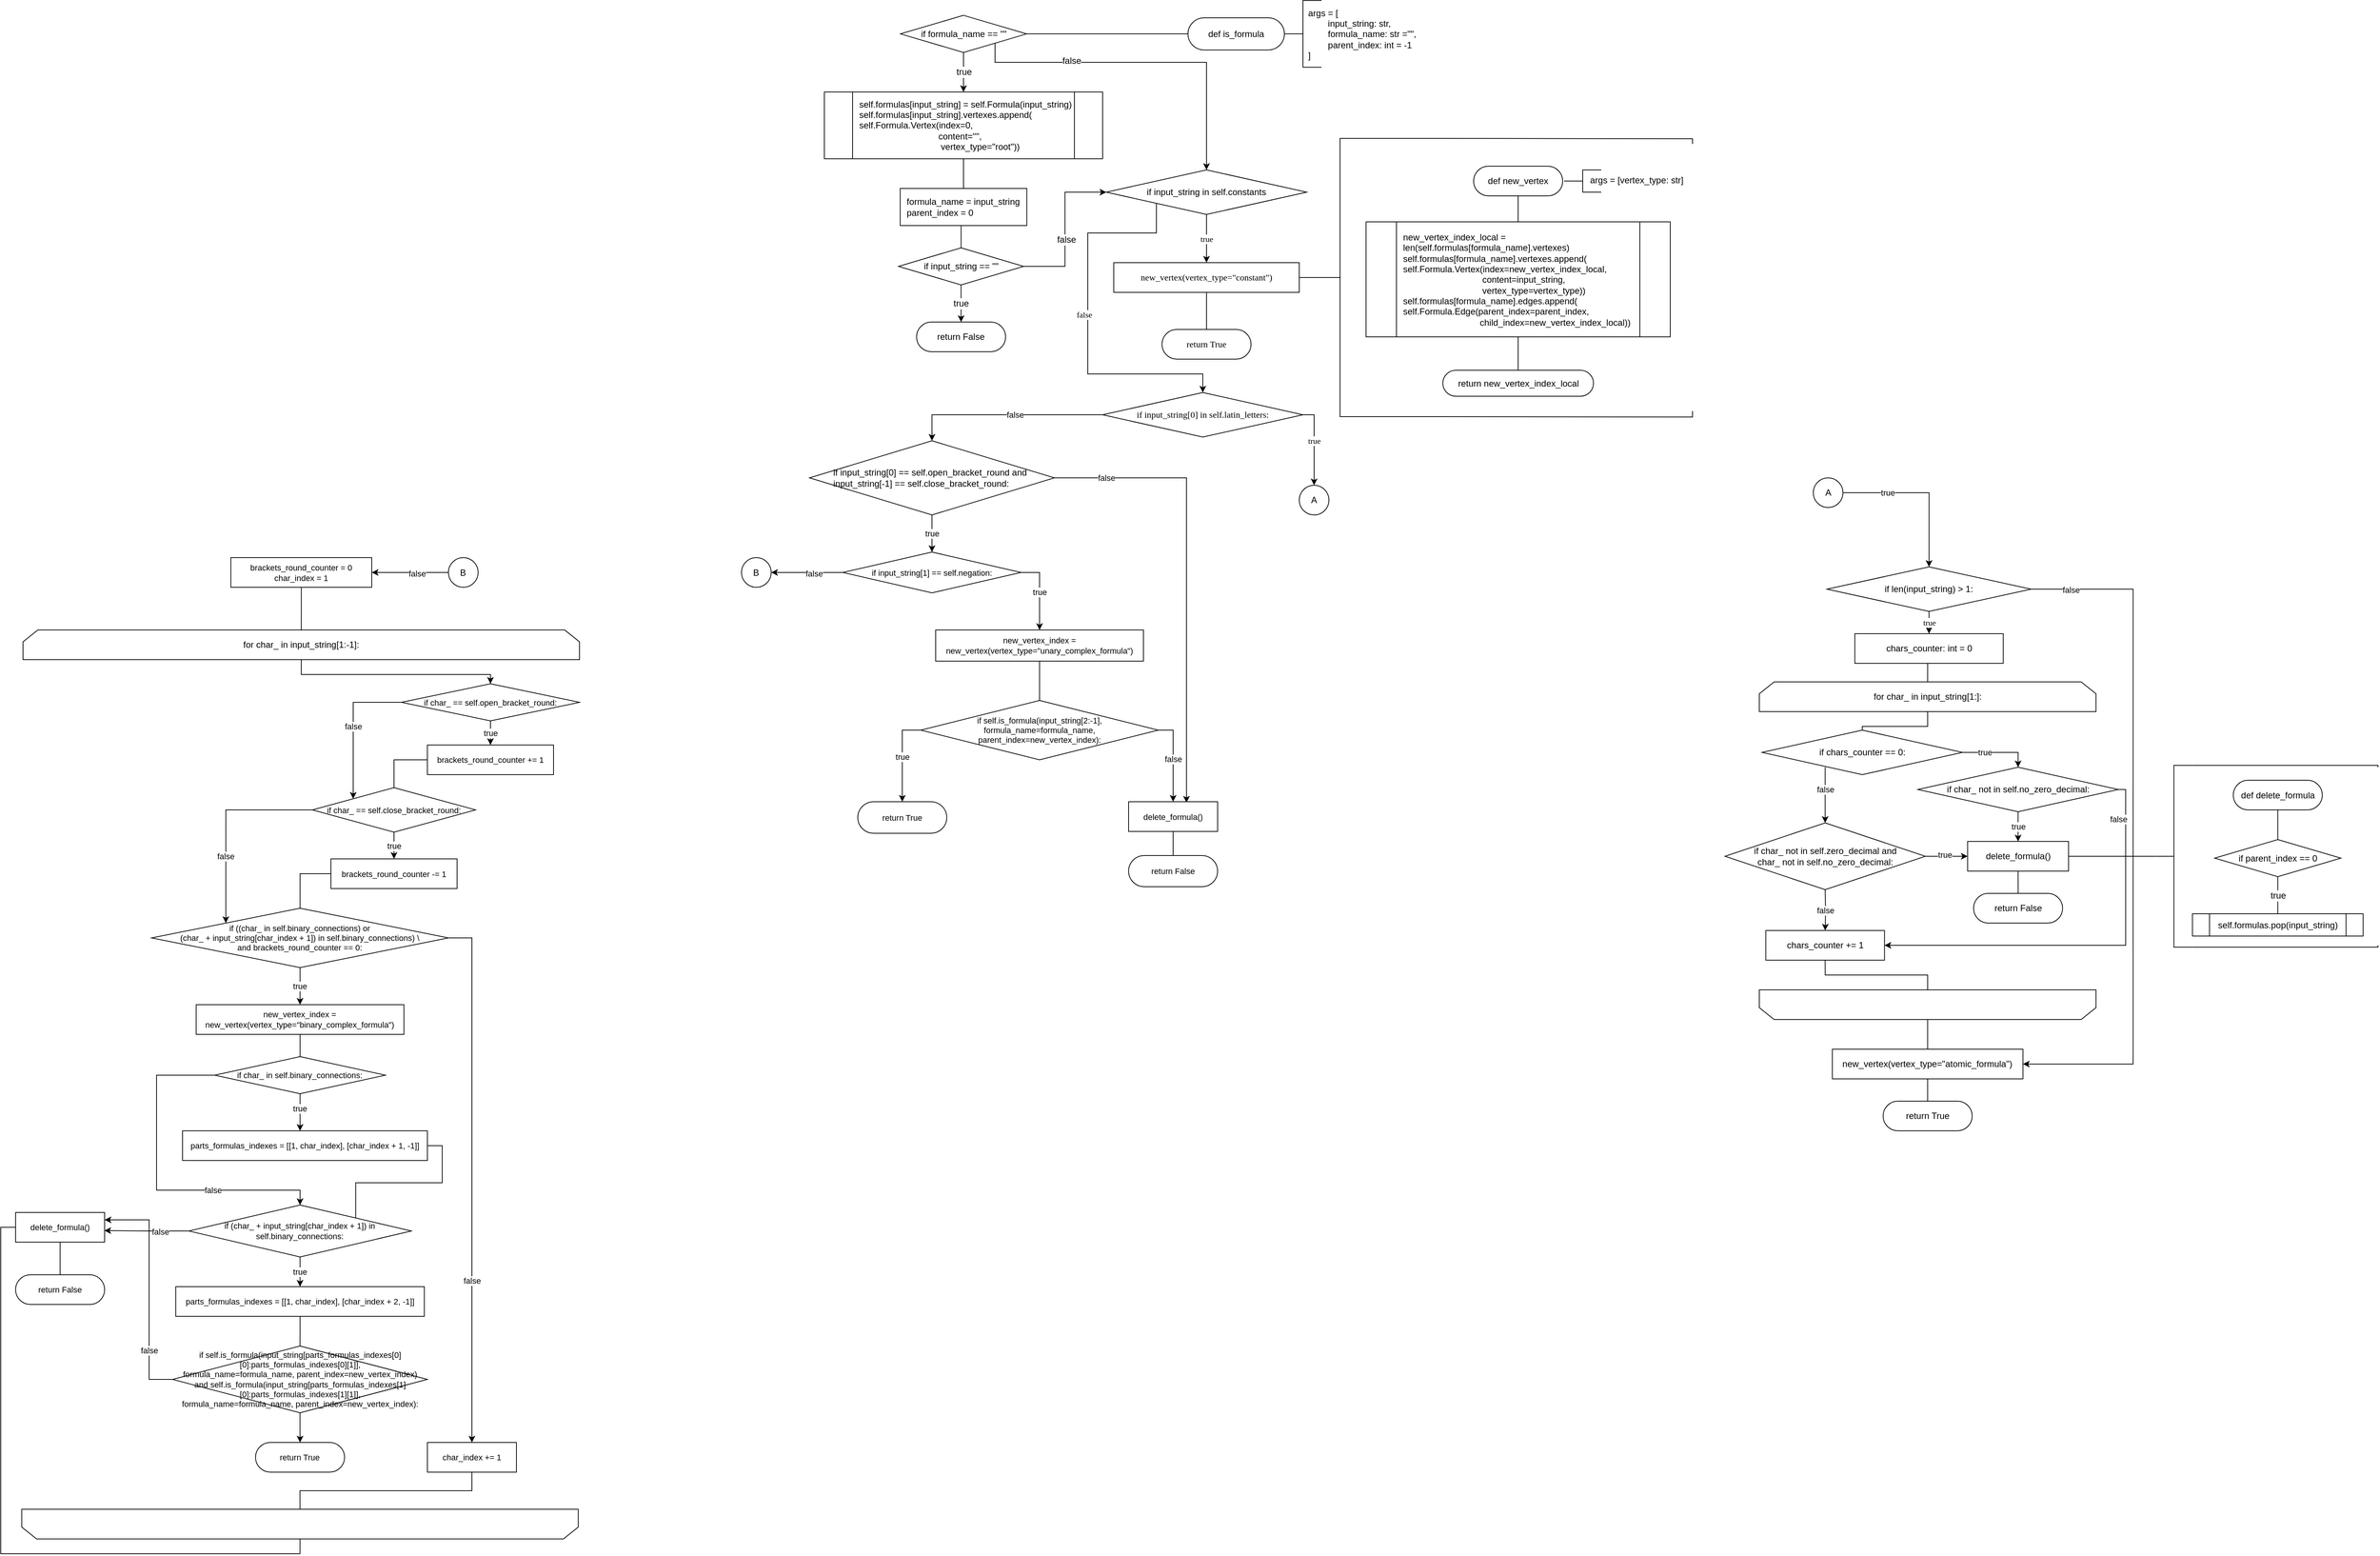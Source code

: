<mxfile version="20.8.16" type="device"><diagram name="Страница 1" id="MmMbV1ga3NiyIVy2sPkV"><mxGraphModel dx="3956" dy="1364" grid="1" gridSize="10" guides="1" tooltips="1" connect="1" arrows="1" fold="1" page="1" pageScale="1" pageWidth="827" pageHeight="1169" math="0" shadow="0"><root><mxCell id="0"/><mxCell id="1" parent="0"/><mxCell id="VmLNnam4YglW5qpfvI9H-32" style="edgeStyle=orthogonalEdgeStyle;rounded=0;orthogonalLoop=1;jettySize=auto;html=1;exitX=0;exitY=0.5;exitDx=0;exitDy=0;entryX=1;entryY=0.5;entryDx=0;entryDy=0;fontFamily=Helvetica;fontSize=12;fontColor=#000000;endArrow=none;endFill=0;" parent="1" source="VmLNnam4YglW5qpfvI9H-1" target="VmLNnam4YglW5qpfvI9H-5" edge="1"><mxGeometry relative="1" as="geometry"/></mxCell><mxCell id="VmLNnam4YglW5qpfvI9H-1" value="&lt;pre style=&quot;&quot;&gt;&lt;font style=&quot;&quot; face=&quot;Helvetica&quot;&gt;def is_formula&lt;/font&gt;&lt;/pre&gt;" style="rounded=1;whiteSpace=wrap;html=1;arcSize=50;labelBackgroundColor=none;" parent="1" vertex="1"><mxGeometry x="40" y="40" width="130" height="43.33" as="geometry"/></mxCell><mxCell id="VmLNnam4YglW5qpfvI9H-2" value="args = [&lt;br&gt;&lt;span style=&quot;white-space: pre;&quot;&gt;&#9;&lt;/span&gt;input_string: str, &lt;br&gt;&lt;span style=&quot;white-space: pre;&quot;&gt;&#9;&lt;/span&gt;formula_name: str =&quot;&quot;, &lt;br&gt;&lt;div style=&quot;&quot;&gt;&lt;span style=&quot;background-color: initial;&quot;&gt;&lt;span style=&quot;white-space: pre;&quot;&gt;&#9;&lt;/span&gt;parent_index: int = -1&lt;/span&gt;&lt;/div&gt;&lt;div style=&quot;&quot;&gt;&lt;span style=&quot;background-color: initial;&quot;&gt;]&lt;/span&gt;&lt;/div&gt;" style="text;html=1;align=left;verticalAlign=middle;resizable=0;points=[];autosize=1;strokeColor=none;fillColor=none;" parent="1" vertex="1"><mxGeometry x="200" y="16.67" width="170" height="90" as="geometry"/></mxCell><mxCell id="VmLNnam4YglW5qpfvI9H-4" value="" style="strokeWidth=1;html=1;shape=mxgraph.flowchart.annotation_2;align=left;labelPosition=right;pointerEvents=1;rounded=1;" parent="1" vertex="1"><mxGeometry x="170" y="16.67" width="50" height="90" as="geometry"/></mxCell><mxCell id="VmLNnam4YglW5qpfvI9H-33" value="true" style="edgeStyle=orthogonalEdgeStyle;rounded=0;orthogonalLoop=1;jettySize=auto;html=1;exitX=0.5;exitY=1;exitDx=0;exitDy=0;entryX=0.5;entryY=0;entryDx=0;entryDy=0;fontFamily=Helvetica;fontSize=12;fontColor=#000000;endArrow=classic;endFill=1;" parent="1" source="VmLNnam4YglW5qpfvI9H-5" target="VmLNnam4YglW5qpfvI9H-7" edge="1"><mxGeometry relative="1" as="geometry"/></mxCell><mxCell id="VmLNnam4YglW5qpfvI9H-62" style="edgeStyle=orthogonalEdgeStyle;rounded=0;orthogonalLoop=1;jettySize=auto;html=1;exitX=1;exitY=1;exitDx=0;exitDy=0;fontFamily=Helvetica;fontSize=12;fontColor=#000000;endArrow=classic;endFill=1;entryX=0.5;entryY=0;entryDx=0;entryDy=0;" parent="1" source="VmLNnam4YglW5qpfvI9H-5" target="VmLNnam4YglW5qpfvI9H-63" edge="1"><mxGeometry relative="1" as="geometry"><mxPoint x="70" y="210" as="targetPoint"/><Array as="points"><mxPoint x="-220" y="100"/><mxPoint x="65" y="100"/></Array></mxGeometry></mxCell><mxCell id="VmLNnam4YglW5qpfvI9H-65" value="false" style="edgeLabel;html=1;align=center;verticalAlign=middle;resizable=0;points=[];fontSize=12;fontFamily=Helvetica;fontColor=#000000;" parent="VmLNnam4YglW5qpfvI9H-62" vertex="1" connectable="0"><mxGeometry x="-0.437" y="2" relative="1" as="geometry"><mxPoint as="offset"/></mxGeometry></mxCell><mxCell id="VmLNnam4YglW5qpfvI9H-5" value="if formula_name == &quot;&quot;" style="rhombus;whiteSpace=wrap;html=1;rounded=0;strokeWidth=1;" parent="1" vertex="1"><mxGeometry x="-347.5" y="36.67" width="170" height="50" as="geometry"/></mxCell><mxCell id="VmLNnam4YglW5qpfvI9H-11" style="edgeStyle=orthogonalEdgeStyle;rounded=0;orthogonalLoop=1;jettySize=auto;html=1;exitX=0.5;exitY=1;exitDx=0;exitDy=0;entryX=0.5;entryY=0;entryDx=0;entryDy=0;endArrow=none;endFill=0;" parent="1" source="VmLNnam4YglW5qpfvI9H-7" target="VmLNnam4YglW5qpfvI9H-10" edge="1"><mxGeometry relative="1" as="geometry"/></mxCell><mxCell id="VmLNnam4YglW5qpfvI9H-7" value="&lt;p style=&quot;line-height: 20%;&quot;&gt;&lt;font style=&quot;font-size: 12px;&quot;&gt;self.formulas[input_string] =&amp;nbsp;&lt;/font&gt;&lt;span style=&quot;&quot;&gt;self.Formula(input_string)&lt;/span&gt;&lt;/p&gt;&lt;pre style=&quot;line-height: 20%;&quot;&gt;&lt;font style=&quot;font-size: 12px;&quot; face=&quot;Helvetica&quot;&gt;self.formulas[input_string].vertexes.append(&lt;/font&gt;&lt;/pre&gt;&lt;pre style=&quot;line-height: 20%;&quot;&gt;&lt;font face=&quot;Helvetica&quot;&gt;self.Formula.Vertex(index=0,&lt;/font&gt;&lt;/pre&gt;&lt;pre style=&quot;line-height: 20%;&quot;&gt;&lt;font face=&quot;Helvetica&quot;&gt;&lt;span style=&quot;white-space: pre;&quot;&gt;&#9;&lt;/span&gt;&lt;span style=&quot;white-space: pre;&quot;&gt;&#9;&lt;/span&gt;&lt;span style=&quot;white-space: pre;&quot;&gt;&#9;&lt;/span&gt;&lt;span style=&quot;white-space: pre;&quot;&gt;&#9;&lt;/span&gt;content=&quot;&quot;,&lt;/font&gt;&lt;/pre&gt;&lt;pre style=&quot;line-height: 20%;&quot;&gt;&lt;font face=&quot;Helvetica&quot;&gt;&lt;span style=&quot;white-space: pre;&quot;&gt;&#9;&lt;/span&gt;&lt;span style=&quot;white-space: pre;&quot;&gt;&#9;&lt;/span&gt;&lt;span style=&quot;white-space: pre;&quot;&gt;&#9;&lt;/span&gt;&lt;span style=&quot;white-space: pre;&quot;&gt;&#9;&lt;/span&gt; vertex_type=&quot;root&quot;))&lt;/font&gt;&lt;/pre&gt;&lt;p&gt;&lt;/p&gt;" style="shape=process;whiteSpace=wrap;html=1;backgroundOutline=1;rounded=0;strokeWidth=1;labelBackgroundColor=none;align=left;shadow=0;glass=0;spacingLeft=7;" parent="1" vertex="1"><mxGeometry x="-450" y="140" width="375" height="90" as="geometry"/></mxCell><mxCell id="VmLNnam4YglW5qpfvI9H-13" style="edgeStyle=orthogonalEdgeStyle;rounded=0;orthogonalLoop=1;jettySize=auto;html=1;exitX=0.5;exitY=1;exitDx=0;exitDy=0;entryX=0.5;entryY=0;entryDx=0;entryDy=0;fontFamily=Helvetica;fontSize=12;fontColor=#000000;endArrow=none;endFill=0;" parent="1" source="VmLNnam4YglW5qpfvI9H-10" target="VmLNnam4YglW5qpfvI9H-12" edge="1"><mxGeometry relative="1" as="geometry"/></mxCell><mxCell id="VmLNnam4YglW5qpfvI9H-10" value="&lt;pre style=&quot;&quot;&gt;&lt;font face=&quot;Helvetica&quot;&gt;formula_name = input_string&lt;br&gt;parent_index = 0&lt;/font&gt;&lt;/pre&gt;" style="rounded=0;whiteSpace=wrap;html=1;strokeWidth=1;labelBackgroundColor=none;fontColor=default;align=left;spacingLeft=7;" parent="1" vertex="1"><mxGeometry x="-347.81" y="270" width="170.62" height="50" as="geometry"/></mxCell><mxCell id="VmLNnam4YglW5qpfvI9H-15" value="true" style="edgeStyle=orthogonalEdgeStyle;rounded=0;orthogonalLoop=1;jettySize=auto;html=1;exitX=0.5;exitY=1;exitDx=0;exitDy=0;fontFamily=Helvetica;fontSize=12;fontColor=#000000;endArrow=classic;endFill=1;" parent="1" source="VmLNnam4YglW5qpfvI9H-12" target="VmLNnam4YglW5qpfvI9H-14" edge="1"><mxGeometry relative="1" as="geometry"/></mxCell><mxCell id="VmLNnam4YglW5qpfvI9H-64" style="edgeStyle=orthogonalEdgeStyle;rounded=0;orthogonalLoop=1;jettySize=auto;html=1;exitX=1;exitY=0.5;exitDx=0;exitDy=0;entryX=0;entryY=0.5;entryDx=0;entryDy=0;fontFamily=Helvetica;fontSize=12;fontColor=#000000;endArrow=classic;endFill=1;" parent="1" source="VmLNnam4YglW5qpfvI9H-12" target="VmLNnam4YglW5qpfvI9H-63" edge="1"><mxGeometry relative="1" as="geometry"/></mxCell><mxCell id="VmLNnam4YglW5qpfvI9H-66" value="false" style="edgeLabel;html=1;align=center;verticalAlign=middle;resizable=0;points=[];fontSize=12;fontFamily=Helvetica;fontColor=#000000;" parent="VmLNnam4YglW5qpfvI9H-64" vertex="1" connectable="0"><mxGeometry x="-0.125" y="-1" relative="1" as="geometry"><mxPoint as="offset"/></mxGeometry></mxCell><mxCell id="VmLNnam4YglW5qpfvI9H-12" value="&lt;div style=&quot;&quot;&gt;if input_string == &lt;span style=&quot;&quot;&gt;&quot;&quot;&lt;/span&gt;&lt;/div&gt;" style="rhombus;whiteSpace=wrap;html=1;rounded=0;shadow=0;glass=0;labelBackgroundColor=none;sketch=0;strokeWidth=1;fontFamily=Helvetica;fontSize=12;fontColor=#000000;" parent="1" vertex="1"><mxGeometry x="-350" y="350" width="168.5" height="50" as="geometry"/></mxCell><mxCell id="VmLNnam4YglW5qpfvI9H-14" value="return False" style="rounded=1;whiteSpace=wrap;html=1;shadow=0;glass=0;labelBackgroundColor=none;sketch=0;strokeWidth=1;fontFamily=Helvetica;fontSize=12;fontColor=#000000;arcSize=50;" parent="1" vertex="1"><mxGeometry x="-325.75" y="450" width="120" height="40" as="geometry"/></mxCell><mxCell id="VmLNnam4YglW5qpfvI9H-20" style="edgeStyle=orthogonalEdgeStyle;rounded=0;orthogonalLoop=1;jettySize=auto;html=1;exitX=0.5;exitY=1;exitDx=0;exitDy=0;entryX=0.5;entryY=0;entryDx=0;entryDy=0;fontFamily=Helvetica;fontSize=12;fontColor=#000000;endArrow=none;endFill=0;" parent="1" source="VmLNnam4YglW5qpfvI9H-17" target="VmLNnam4YglW5qpfvI9H-18" edge="1"><mxGeometry relative="1" as="geometry"/></mxCell><mxCell id="VmLNnam4YglW5qpfvI9H-17" value="def delete_formula" style="rounded=1;whiteSpace=wrap;html=1;shadow=0;glass=0;labelBackgroundColor=none;sketch=0;strokeWidth=1;fontFamily=Helvetica;fontSize=12;fontColor=#000000;arcSize=50;" parent="1" vertex="1"><mxGeometry x="1448.75" y="1067.5" width="120" height="40" as="geometry"/></mxCell><mxCell id="VmLNnam4YglW5qpfvI9H-22" value="true" style="edgeStyle=orthogonalEdgeStyle;rounded=0;orthogonalLoop=1;jettySize=auto;html=1;exitX=0.5;exitY=1;exitDx=0;exitDy=0;entryX=0.5;entryY=0;entryDx=0;entryDy=0;fontFamily=Helvetica;fontSize=12;fontColor=#000000;endArrow=none;endFill=0;" parent="1" source="VmLNnam4YglW5qpfvI9H-18" target="VmLNnam4YglW5qpfvI9H-21" edge="1"><mxGeometry relative="1" as="geometry"/></mxCell><mxCell id="VmLNnam4YglW5qpfvI9H-18" value="if parent_index == 0" style="rhombus;whiteSpace=wrap;html=1;rounded=0;shadow=0;glass=0;labelBackgroundColor=none;sketch=0;strokeWidth=1;fontFamily=Helvetica;fontSize=12;fontColor=#000000;" parent="1" vertex="1"><mxGeometry x="1423.75" y="1147.5" width="170" height="50" as="geometry"/></mxCell><mxCell id="VmLNnam4YglW5qpfvI9H-21" value="&lt;pre style=&quot;&quot;&gt;&lt;font style=&quot;&quot; face=&quot;Helvetica&quot;&gt;self.formulas.pop(input_string)&lt;/font&gt;&lt;/pre&gt;" style="shape=process;whiteSpace=wrap;html=1;backgroundOutline=1;rounded=0;shadow=0;glass=0;labelBackgroundColor=none;sketch=0;strokeWidth=1;fontFamily=Helvetica;fontSize=12;fontColor=#000000;" parent="1" vertex="1"><mxGeometry x="1393.75" y="1247.5" width="230" height="30" as="geometry"/></mxCell><mxCell id="VmLNnam4YglW5qpfvI9H-39" style="edgeStyle=orthogonalEdgeStyle;rounded=0;orthogonalLoop=1;jettySize=auto;html=1;exitX=0.5;exitY=1;exitDx=0;exitDy=0;entryX=0.5;entryY=0;entryDx=0;entryDy=0;fontFamily=Helvetica;fontSize=12;fontColor=#000000;endArrow=none;endFill=0;" parent="1" source="VmLNnam4YglW5qpfvI9H-34" target="VmLNnam4YglW5qpfvI9H-38" edge="1"><mxGeometry relative="1" as="geometry"/></mxCell><mxCell id="VmLNnam4YglW5qpfvI9H-34" value="&lt;pre style=&quot;&quot;&gt;&lt;font style=&quot;&quot; face=&quot;Helvetica&quot;&gt;def new_vertex&lt;/font&gt;&lt;/pre&gt;" style="rounded=1;whiteSpace=wrap;html=1;shadow=0;glass=0;labelBackgroundColor=none;sketch=0;strokeWidth=1;fontFamily=Helvetica;fontSize=12;fontColor=#000000;arcSize=50;" parent="1" vertex="1"><mxGeometry x="425" y="240" width="120" height="40" as="geometry"/></mxCell><mxCell id="VmLNnam4YglW5qpfvI9H-36" value="" style="strokeWidth=1;html=1;shape=mxgraph.flowchart.annotation_2;align=left;labelPosition=right;pointerEvents=1;rounded=1;" parent="1" vertex="1"><mxGeometry x="547" y="245" width="50" height="30" as="geometry"/></mxCell><mxCell id="VmLNnam4YglW5qpfvI9H-37" value="args = [vertex_type&lt;span style=&quot;background-color: initial;&quot;&gt;: str]&lt;/span&gt;&lt;span style=&quot;background-color: initial;&quot;&gt;&lt;br&gt;&lt;/span&gt;" style="text;html=1;align=left;verticalAlign=top;resizable=0;points=[];autosize=1;strokeColor=none;fillColor=none;" parent="1" vertex="1"><mxGeometry x="580" y="245" width="150" height="30" as="geometry"/></mxCell><mxCell id="VmLNnam4YglW5qpfvI9H-41" style="edgeStyle=orthogonalEdgeStyle;rounded=0;orthogonalLoop=1;jettySize=auto;html=1;exitX=0.5;exitY=1;exitDx=0;exitDy=0;entryX=0.5;entryY=0;entryDx=0;entryDy=0;fontFamily=Helvetica;fontSize=12;fontColor=#000000;endArrow=none;endFill=0;" parent="1" source="VmLNnam4YglW5qpfvI9H-38" target="VmLNnam4YglW5qpfvI9H-40" edge="1"><mxGeometry relative="1" as="geometry"/></mxCell><mxCell id="VmLNnam4YglW5qpfvI9H-38" value="&lt;pre style=&quot;line-height: 20%;&quot;&gt;&lt;font style=&quot;&quot; face=&quot;Helvetica&quot;&gt;new_vertex_index_local = &lt;/font&gt;&lt;/pre&gt;&lt;pre style=&quot;line-height: 20%;&quot;&gt;&lt;font style=&quot;&quot; face=&quot;Helvetica&quot;&gt;len(self.formulas[formula_name].vertexes)&lt;/font&gt;&lt;/pre&gt;&lt;pre style=&quot;line-height: 20%;&quot;&gt;&lt;font face=&quot;Helvetica&quot;&gt;self.formulas[formula_name].vertexes.append(&lt;/font&gt;&lt;/pre&gt;&lt;pre style=&quot;line-height: 20%;&quot;&gt;&lt;font face=&quot;Helvetica&quot;&gt;self.Formula.Vertex(index=new_vertex_index_local,&lt;/font&gt;&lt;/pre&gt;&lt;pre style=&quot;line-height: 20%;&quot;&gt;&lt;font face=&quot;Helvetica&quot;&gt;&lt;span style=&quot;white-space: pre;&quot;&gt;&#9;&lt;/span&gt;&lt;span style=&quot;white-space: pre;&quot;&gt;&#9;&lt;/span&gt;&lt;span style=&quot;white-space: pre;&quot;&gt;&#9;&lt;/span&gt;&lt;span style=&quot;white-space: pre;&quot;&gt;&#9;&lt;/span&gt;content=input_string,&lt;/font&gt;&lt;/pre&gt;&lt;pre style=&quot;line-height: 20%;&quot;&gt;&lt;font face=&quot;Helvetica&quot;&gt;&lt;span style=&quot;white-space: pre;&quot;&gt;&#9;&lt;/span&gt;&lt;span style=&quot;white-space: pre;&quot;&gt;&#9;&lt;/span&gt;&lt;span style=&quot;white-space: pre;&quot;&gt;&#9;&lt;/span&gt;&lt;span style=&quot;white-space: pre;&quot;&gt;&#9;&lt;/span&gt;vertex_type=vertex_type))&lt;/font&gt;&lt;/pre&gt;&lt;pre style=&quot;line-height: 20%;&quot;&gt;&lt;font face=&quot;Helvetica&quot;&gt;self.formulas[formula_name].edges.append(&lt;/font&gt;&lt;/pre&gt;&lt;pre style=&quot;line-height: 20%;&quot;&gt;&lt;font face=&quot;Helvetica&quot;&gt;self.Formula.Edge(parent_index=parent_index,&lt;/font&gt;&lt;/pre&gt;&lt;pre style=&quot;line-height: 20%;&quot;&gt;&lt;font face=&quot;Helvetica&quot;&gt;&lt;span style=&quot;white-space: pre;&quot;&gt;&#9;&lt;/span&gt;&lt;span style=&quot;white-space: pre;&quot;&gt;&#9;&lt;/span&gt;&lt;span style=&quot;white-space: pre;&quot;&gt;&#9;&lt;/span&gt;       child_index=new_vertex_index_local))&lt;/font&gt;&lt;/pre&gt;" style="shape=process;whiteSpace=wrap;html=1;backgroundOutline=1;rounded=0;shadow=0;glass=0;labelBackgroundColor=none;sketch=0;strokeWidth=1;fontFamily=Helvetica;fontSize=12;fontColor=#000000;align=left;spacingLeft=7;" parent="1" vertex="1"><mxGeometry x="280" y="315" width="410" height="155" as="geometry"/></mxCell><mxCell id="VmLNnam4YglW5qpfvI9H-40" value="&lt;pre style=&quot;&quot;&gt;&lt;font style=&quot;&quot; face=&quot;Helvetica&quot;&gt;return new_vertex_index_local&lt;/font&gt;&lt;/pre&gt;" style="rounded=1;whiteSpace=wrap;html=1;shadow=0;glass=0;labelBackgroundColor=none;sketch=0;strokeWidth=1;fontFamily=Helvetica;fontSize=12;fontColor=#000000;arcSize=50;" parent="1" vertex="1"><mxGeometry x="383.5" y="515" width="203" height="35" as="geometry"/></mxCell><mxCell id="5A8Gh2zHwN3EHKZvHiVV-2" value="true" style="edgeStyle=orthogonalEdgeStyle;rounded=0;orthogonalLoop=1;jettySize=auto;html=1;exitX=0.5;exitY=1;exitDx=0;exitDy=0;fontFamily=Verdana;fontColor=#000000;endArrow=classic;endFill=1;" parent="1" source="VmLNnam4YglW5qpfvI9H-63" target="5A8Gh2zHwN3EHKZvHiVV-1" edge="1"><mxGeometry relative="1" as="geometry"/></mxCell><mxCell id="5A8Gh2zHwN3EHKZvHiVV-12" style="edgeStyle=orthogonalEdgeStyle;rounded=0;orthogonalLoop=1;jettySize=auto;html=1;exitX=0;exitY=1;exitDx=0;exitDy=0;entryX=0.5;entryY=0;entryDx=0;entryDy=0;fontFamily=Verdana;fontColor=#000000;endArrow=classic;endFill=1;" parent="1" source="VmLNnam4YglW5qpfvI9H-63" target="5A8Gh2zHwN3EHKZvHiVV-8" edge="1"><mxGeometry relative="1" as="geometry"><Array as="points"><mxPoint x="-2" y="330"/><mxPoint x="-95" y="330"/><mxPoint x="-95" y="520"/><mxPoint x="60" y="520"/></Array></mxGeometry></mxCell><mxCell id="5A8Gh2zHwN3EHKZvHiVV-13" value="false" style="edgeLabel;html=1;align=center;verticalAlign=middle;resizable=0;points=[];fontFamily=Verdana;fontColor=#000000;" parent="5A8Gh2zHwN3EHKZvHiVV-12" vertex="1" connectable="0"><mxGeometry x="0.526" y="1" relative="1" as="geometry"><mxPoint x="-66" y="-79" as="offset"/></mxGeometry></mxCell><mxCell id="VmLNnam4YglW5qpfvI9H-63" value="&lt;pre style=&quot;&quot;&gt;&lt;font face=&quot;Helvetica&quot;&gt;if input_string in self.constants&lt;/font&gt;&lt;/pre&gt;" style="rhombus;whiteSpace=wrap;html=1;rounded=0;shadow=0;glass=0;labelBackgroundColor=none;sketch=0;strokeWidth=1;fontFamily=Helvetica;fontSize=12;fontColor=#000000;" parent="1" vertex="1"><mxGeometry x="-70" y="245" width="270" height="60" as="geometry"/></mxCell><mxCell id="5A8Gh2zHwN3EHKZvHiVV-7" style="edgeStyle=orthogonalEdgeStyle;rounded=0;orthogonalLoop=1;jettySize=auto;html=1;exitX=0.5;exitY=1;exitDx=0;exitDy=0;fontFamily=Verdana;fontColor=#000000;endArrow=none;endFill=0;" parent="1" source="5A8Gh2zHwN3EHKZvHiVV-1" target="5A8Gh2zHwN3EHKZvHiVV-6" edge="1"><mxGeometry relative="1" as="geometry"/></mxCell><mxCell id="5A8Gh2zHwN3EHKZvHiVV-1" value="&lt;pre style=&quot;&quot;&gt;&lt;font face=&quot;Verdana&quot;&gt;new_vertex(vertex_type=&quot;constant&quot;)&lt;/font&gt;&lt;/pre&gt;" style="rounded=0;whiteSpace=wrap;html=1;labelBackgroundColor=none;" parent="1" vertex="1"><mxGeometry x="-60" y="370" width="250" height="40" as="geometry"/></mxCell><mxCell id="5A8Gh2zHwN3EHKZvHiVV-4" style="edgeStyle=orthogonalEdgeStyle;rounded=0;orthogonalLoop=1;jettySize=auto;html=1;exitX=1;exitY=0;exitDx=0;exitDy=0;exitPerimeter=0;fontFamily=Verdana;fontColor=#000000;endArrow=none;endFill=0;" parent="1" source="5A8Gh2zHwN3EHKZvHiVV-3" edge="1"><mxGeometry relative="1" as="geometry"><mxPoint x="720" y="210" as="targetPoint"/><Array as="points"><mxPoint x="370" y="202"/><mxPoint x="680" y="203"/></Array></mxGeometry></mxCell><mxCell id="5A8Gh2zHwN3EHKZvHiVV-5" style="edgeStyle=orthogonalEdgeStyle;rounded=0;orthogonalLoop=1;jettySize=auto;html=1;exitX=1;exitY=1;exitDx=0;exitDy=0;exitPerimeter=0;fontFamily=Verdana;fontColor=#000000;endArrow=none;endFill=0;" parent="1" source="5A8Gh2zHwN3EHKZvHiVV-3" edge="1"><mxGeometry relative="1" as="geometry"><mxPoint x="720" y="570" as="targetPoint"/><Array as="points"><mxPoint x="370" y="578"/><mxPoint x="680" y="578"/></Array></mxGeometry></mxCell><mxCell id="5A8Gh2zHwN3EHKZvHiVV-10" style="edgeStyle=orthogonalEdgeStyle;rounded=0;orthogonalLoop=1;jettySize=auto;html=1;exitX=0;exitY=0.5;exitDx=0;exitDy=0;exitPerimeter=0;entryX=1;entryY=0.5;entryDx=0;entryDy=0;fontFamily=Verdana;fontColor=#000000;endArrow=none;endFill=0;" parent="1" source="5A8Gh2zHwN3EHKZvHiVV-3" target="5A8Gh2zHwN3EHKZvHiVV-1" edge="1"><mxGeometry relative="1" as="geometry"/></mxCell><mxCell id="5A8Gh2zHwN3EHKZvHiVV-3" value="" style="strokeWidth=1;html=1;shape=mxgraph.flowchart.annotation_2;align=left;labelPosition=right;pointerEvents=1;rounded=0;labelBackgroundColor=none;fontFamily=Verdana;fontColor=#000000;" parent="1" vertex="1"><mxGeometry x="220" y="202.5" width="50" height="375" as="geometry"/></mxCell><mxCell id="5A8Gh2zHwN3EHKZvHiVV-6" value="return True" style="rounded=1;whiteSpace=wrap;html=1;labelBackgroundColor=none;strokeWidth=1;fontFamily=Verdana;fontColor=#000000;arcSize=50;" parent="1" vertex="1"><mxGeometry x="5" y="460" width="120" height="40" as="geometry"/></mxCell><mxCell id="5A8Gh2zHwN3EHKZvHiVV-15" value="true" style="edgeStyle=orthogonalEdgeStyle;rounded=0;orthogonalLoop=1;jettySize=auto;html=1;exitX=1;exitY=0.5;exitDx=0;exitDy=0;fontFamily=Verdana;fontColor=#000000;endArrow=classic;endFill=1;fontSize=11;" parent="1" source="5A8Gh2zHwN3EHKZvHiVV-8" target="InAUz-V_yCHq48XsfdjW-7" edge="1"><mxGeometry x="-0.099" relative="1" as="geometry"><Array as="points"><mxPoint x="210" y="575"/></Array><mxPoint as="offset"/></mxGeometry></mxCell><mxCell id="5A8Gh2zHwN3EHKZvHiVV-59" style="edgeStyle=orthogonalEdgeStyle;rounded=0;orthogonalLoop=1;jettySize=auto;html=1;exitX=0;exitY=0.5;exitDx=0;exitDy=0;entryX=0.5;entryY=0;entryDx=0;entryDy=0;fontFamily=Helvetica;fontColor=default;endArrow=classic;endFill=1;" parent="1" source="5A8Gh2zHwN3EHKZvHiVV-8" target="5A8Gh2zHwN3EHKZvHiVV-58" edge="1"><mxGeometry relative="1" as="geometry"><Array as="points"><mxPoint x="-305" y="575"/></Array></mxGeometry></mxCell><mxCell id="5A8Gh2zHwN3EHKZvHiVV-60" value="false" style="edgeLabel;html=1;align=center;verticalAlign=middle;resizable=0;points=[];fontFamily=Helvetica;fontColor=default;" parent="5A8Gh2zHwN3EHKZvHiVV-59" vertex="1" connectable="0"><mxGeometry x="-0.111" y="3" relative="1" as="geometry"><mxPoint y="-3" as="offset"/></mxGeometry></mxCell><mxCell id="5A8Gh2zHwN3EHKZvHiVV-8" value="&lt;pre style=&quot;&quot;&gt;&lt;font style=&quot;&quot; face=&quot;Verdana&quot;&gt;if input_string[0] in self.latin_letters:&lt;/font&gt;&lt;/pre&gt;" style="rhombus;whiteSpace=wrap;html=1;rounded=0;labelBackgroundColor=none;strokeWidth=1;fontFamily=Verdana;fontColor=#000000;" parent="1" vertex="1"><mxGeometry x="-75" y="545" width="270" height="60" as="geometry"/></mxCell><mxCell id="5A8Gh2zHwN3EHKZvHiVV-18" value="true" style="edgeStyle=orthogonalEdgeStyle;rounded=0;orthogonalLoop=1;jettySize=auto;html=1;exitX=0.5;exitY=1;exitDx=0;exitDy=0;entryX=0.5;entryY=0;entryDx=0;entryDy=0;fontFamily=Verdana;fontColor=#000000;endArrow=classic;endFill=1;" parent="1" source="5A8Gh2zHwN3EHKZvHiVV-14" target="5A8Gh2zHwN3EHKZvHiVV-17" edge="1"><mxGeometry relative="1" as="geometry"/></mxCell><mxCell id="5A8Gh2zHwN3EHKZvHiVV-52" style="edgeStyle=orthogonalEdgeStyle;rounded=0;orthogonalLoop=1;jettySize=auto;html=1;exitX=1;exitY=0.5;exitDx=0;exitDy=0;entryX=1;entryY=0.5;entryDx=0;entryDy=0;fontFamily=Helvetica;fontColor=default;endArrow=classic;endFill=1;" parent="1" source="5A8Gh2zHwN3EHKZvHiVV-14" target="5A8Gh2zHwN3EHKZvHiVV-48" edge="1"><mxGeometry relative="1" as="geometry"><Array as="points"><mxPoint x="1313.75" y="810"/><mxPoint x="1313.75" y="1450"/></Array></mxGeometry></mxCell><mxCell id="5A8Gh2zHwN3EHKZvHiVV-53" value="false" style="edgeLabel;html=1;align=center;verticalAlign=middle;resizable=0;points=[];fontFamily=Helvetica;fontColor=default;" parent="5A8Gh2zHwN3EHKZvHiVV-52" vertex="1" connectable="0"><mxGeometry x="0.086" y="-4" relative="1" as="geometry"><mxPoint x="-80" y="-365" as="offset"/></mxGeometry></mxCell><mxCell id="5A8Gh2zHwN3EHKZvHiVV-14" value="&lt;div style=&quot;&quot;&gt;if &lt;span style=&quot;&quot;&gt;len&lt;/span&gt;(input_string) &amp;gt; &lt;span style=&quot;&quot;&gt;1&lt;/span&gt;:&lt;/div&gt;" style="rhombus;whiteSpace=wrap;html=1;rounded=0;labelBackgroundColor=none;strokeWidth=1;fontFamily=Helvetica;fontColor=default;" parent="1" vertex="1"><mxGeometry x="901.25" y="780" width="275" height="60" as="geometry"/></mxCell><mxCell id="5A8Gh2zHwN3EHKZvHiVV-21" style="edgeStyle=orthogonalEdgeStyle;rounded=0;orthogonalLoop=1;jettySize=auto;html=1;exitX=0.5;exitY=1;exitDx=0;exitDy=0;entryX=0.5;entryY=0;entryDx=0;entryDy=0;fontFamily=Helvetica;fontColor=default;endArrow=none;endFill=0;" parent="1" source="5A8Gh2zHwN3EHKZvHiVV-17" target="5A8Gh2zHwN3EHKZvHiVV-20" edge="1"><mxGeometry relative="1" as="geometry"/></mxCell><mxCell id="5A8Gh2zHwN3EHKZvHiVV-17" value="&lt;div style=&quot;&quot;&gt;chars_counter: int = &lt;span style=&quot;&quot;&gt;0&lt;/span&gt;&lt;/div&gt;" style="rounded=0;whiteSpace=wrap;html=1;labelBackgroundColor=none;strokeWidth=1;fontFamily=Helvetica;fontColor=default;" parent="1" vertex="1"><mxGeometry x="938.75" y="870" width="200" height="40" as="geometry"/></mxCell><mxCell id="5A8Gh2zHwN3EHKZvHiVV-24" style="edgeStyle=orthogonalEdgeStyle;rounded=0;orthogonalLoop=1;jettySize=auto;html=1;exitX=0.5;exitY=1;exitDx=0;exitDy=0;entryX=0.5;entryY=0;entryDx=0;entryDy=0;fontFamily=Helvetica;fontColor=default;endArrow=none;endFill=0;" parent="1" source="5A8Gh2zHwN3EHKZvHiVV-20" target="5A8Gh2zHwN3EHKZvHiVV-23" edge="1"><mxGeometry relative="1" as="geometry"/></mxCell><mxCell id="5A8Gh2zHwN3EHKZvHiVV-20" value="for&amp;nbsp;char_&amp;nbsp;&lt;span style=&quot;border-color: var(--border-color);&quot;&gt;in&amp;nbsp;&lt;/span&gt;input_string[&lt;span style=&quot;border-color: var(--border-color);&quot;&gt;1&lt;/span&gt;:]:" style="shape=loopLimit;whiteSpace=wrap;html=1;rounded=0;shadow=0;labelBackgroundColor=none;sketch=0;strokeWidth=1;fontFamily=Helvetica;fontColor=default;" parent="1" vertex="1"><mxGeometry x="810" y="935" width="453.75" height="40" as="geometry"/></mxCell><mxCell id="5A8Gh2zHwN3EHKZvHiVV-26" value="true" style="edgeStyle=orthogonalEdgeStyle;rounded=0;orthogonalLoop=1;jettySize=auto;html=1;exitX=1;exitY=0.5;exitDx=0;exitDy=0;entryX=0.5;entryY=0;entryDx=0;entryDy=0;fontFamily=Helvetica;fontColor=default;endArrow=classic;endFill=1;" parent="1" source="5A8Gh2zHwN3EHKZvHiVV-23" target="5A8Gh2zHwN3EHKZvHiVV-25" edge="1"><mxGeometry x="-0.368" relative="1" as="geometry"><mxPoint as="offset"/><Array as="points"><mxPoint x="1158.75" y="1030"/></Array></mxGeometry></mxCell><mxCell id="5A8Gh2zHwN3EHKZvHiVV-33" style="edgeStyle=orthogonalEdgeStyle;rounded=0;orthogonalLoop=1;jettySize=auto;html=1;fontFamily=Helvetica;fontColor=default;endArrow=classic;endFill=1;" parent="1" edge="1"><mxGeometry relative="1" as="geometry"><mxPoint x="898.75" y="1050" as="sourcePoint"/><mxPoint x="898.75" y="1125" as="targetPoint"/></mxGeometry></mxCell><mxCell id="5A8Gh2zHwN3EHKZvHiVV-34" value="false" style="edgeLabel;html=1;align=center;verticalAlign=middle;resizable=0;points=[];fontFamily=Helvetica;fontColor=default;" parent="5A8Gh2zHwN3EHKZvHiVV-33" vertex="1" connectable="0"><mxGeometry x="-0.049" y="-3" relative="1" as="geometry"><mxPoint x="3" y="-6" as="offset"/></mxGeometry></mxCell><mxCell id="5A8Gh2zHwN3EHKZvHiVV-23" value="&lt;div style=&quot;&quot;&gt;&lt;div style=&quot;&quot;&gt;if chars_counter == &lt;span style=&quot;&quot;&gt;0&lt;/span&gt;:&lt;/div&gt;&lt;/div&gt;" style="rhombus;whiteSpace=wrap;html=1;rounded=0;labelBackgroundColor=none;strokeWidth=1;fontFamily=Helvetica;fontColor=default;gradientColor=none;" parent="1" vertex="1"><mxGeometry x="813.75" y="1000" width="270" height="60" as="geometry"/></mxCell><mxCell id="5A8Gh2zHwN3EHKZvHiVV-28" value="true" style="edgeStyle=orthogonalEdgeStyle;rounded=0;orthogonalLoop=1;jettySize=auto;html=1;exitX=0.5;exitY=1;exitDx=0;exitDy=0;fontFamily=Helvetica;fontColor=default;endArrow=classic;endFill=1;" parent="1" source="5A8Gh2zHwN3EHKZvHiVV-25" target="5A8Gh2zHwN3EHKZvHiVV-27" edge="1"><mxGeometry relative="1" as="geometry"/></mxCell><mxCell id="5A8Gh2zHwN3EHKZvHiVV-46" style="edgeStyle=orthogonalEdgeStyle;rounded=0;orthogonalLoop=1;jettySize=auto;html=1;exitX=1;exitY=0.5;exitDx=0;exitDy=0;entryX=1;entryY=0.5;entryDx=0;entryDy=0;fontFamily=Helvetica;fontColor=default;endArrow=classic;endFill=1;" parent="1" source="5A8Gh2zHwN3EHKZvHiVV-25" target="5A8Gh2zHwN3EHKZvHiVV-39" edge="1"><mxGeometry relative="1" as="geometry"><Array as="points"><mxPoint x="1303.75" y="1080"/><mxPoint x="1303.75" y="1290"/></Array></mxGeometry></mxCell><mxCell id="5A8Gh2zHwN3EHKZvHiVV-47" value="false" style="edgeLabel;html=1;align=center;verticalAlign=middle;resizable=0;points=[];fontFamily=Helvetica;fontColor=default;" parent="5A8Gh2zHwN3EHKZvHiVV-46" vertex="1" connectable="0"><mxGeometry x="0.471" y="-1" relative="1" as="geometry"><mxPoint x="171" y="-169" as="offset"/></mxGeometry></mxCell><mxCell id="5A8Gh2zHwN3EHKZvHiVV-25" value="&lt;div style=&quot;&quot;&gt;&lt;div style=&quot;&quot;&gt;&lt;div style=&quot;&quot;&gt;if char_ &lt;span style=&quot;&quot;&gt;not in &lt;/span&gt;&lt;span style=&quot;&quot;&gt;self&lt;/span&gt;.no_zero_decimal:&lt;/div&gt;&lt;/div&gt;&lt;/div&gt;" style="rhombus;whiteSpace=wrap;html=1;rounded=0;labelBackgroundColor=none;strokeWidth=1;fontFamily=Helvetica;fontColor=default;gradientColor=none;" parent="1" vertex="1"><mxGeometry x="1023.75" y="1050" width="270" height="60" as="geometry"/></mxCell><mxCell id="5A8Gh2zHwN3EHKZvHiVV-30" style="edgeStyle=orthogonalEdgeStyle;rounded=0;orthogonalLoop=1;jettySize=auto;html=1;exitX=0.5;exitY=1;exitDx=0;exitDy=0;fontFamily=Helvetica;fontColor=default;endArrow=none;endFill=0;" parent="1" source="5A8Gh2zHwN3EHKZvHiVV-27" target="5A8Gh2zHwN3EHKZvHiVV-29" edge="1"><mxGeometry relative="1" as="geometry"/></mxCell><mxCell id="5A8Gh2zHwN3EHKZvHiVV-27" value="&lt;div style=&quot;&quot;&gt;delete_formula()&lt;/div&gt;" style="rounded=0;whiteSpace=wrap;html=1;shadow=0;labelBackgroundColor=none;sketch=0;strokeWidth=1;fontFamily=Helvetica;fontColor=default;gradientColor=none;" parent="1" vertex="1"><mxGeometry x="1090.75" y="1150" width="136" height="40" as="geometry"/></mxCell><mxCell id="5A8Gh2zHwN3EHKZvHiVV-29" value="&lt;div style=&quot;&quot;&gt;return False&lt;/div&gt;" style="rounded=1;whiteSpace=wrap;html=1;shadow=0;labelBackgroundColor=none;sketch=0;strokeWidth=1;fontFamily=Helvetica;fontColor=default;arcSize=50;gradientColor=none;" parent="1" vertex="1"><mxGeometry x="1098.75" y="1220" width="120" height="40" as="geometry"/></mxCell><mxCell id="5A8Gh2zHwN3EHKZvHiVV-35" style="edgeStyle=orthogonalEdgeStyle;rounded=0;orthogonalLoop=1;jettySize=auto;html=1;exitX=1;exitY=0.5;exitDx=0;exitDy=0;entryX=0;entryY=0.5;entryDx=0;entryDy=0;fontFamily=Helvetica;fontColor=default;endArrow=classic;endFill=1;" parent="1" target="5A8Gh2zHwN3EHKZvHiVV-27" edge="1"><mxGeometry relative="1" as="geometry"><Array as="points"><mxPoint x="1033.75" y="1170"/><mxPoint x="1033.75" y="1170"/></Array><mxPoint x="1033.75" y="1170" as="sourcePoint"/></mxGeometry></mxCell><mxCell id="5A8Gh2zHwN3EHKZvHiVV-36" value="true" style="edgeLabel;html=1;align=center;verticalAlign=middle;resizable=0;points=[];fontFamily=Helvetica;fontColor=default;" parent="5A8Gh2zHwN3EHKZvHiVV-35" vertex="1" connectable="0"><mxGeometry x="-0.1" y="2" relative="1" as="geometry"><mxPoint as="offset"/></mxGeometry></mxCell><mxCell id="5A8Gh2zHwN3EHKZvHiVV-32" value="&lt;div style=&quot;&quot;&gt;if char_ &lt;span style=&quot;&quot;&gt;not in &lt;/span&gt;&lt;span style=&quot;&quot;&gt;self&lt;/span&gt;.zero_decimal &lt;span style=&quot;&quot;&gt;and &lt;/span&gt;&lt;/div&gt;&lt;div style=&quot;&quot;&gt;char_ &lt;span style=&quot;&quot;&gt;not in &lt;/span&gt;&lt;span style=&quot;&quot;&gt;self&lt;/span&gt;.no_zero_decimal:&lt;/div&gt;" style="rhombus;whiteSpace=wrap;html=1;rounded=0;shadow=0;labelBackgroundColor=none;sketch=0;strokeWidth=1;fontFamily=Helvetica;fontColor=default;gradientColor=none;" parent="1" vertex="1"><mxGeometry x="763.75" y="1125" width="270" height="90" as="geometry"/></mxCell><mxCell id="5A8Gh2zHwN3EHKZvHiVV-44" style="edgeStyle=orthogonalEdgeStyle;rounded=0;orthogonalLoop=1;jettySize=auto;html=1;exitX=0.5;exitY=1;exitDx=0;exitDy=0;entryX=0.5;entryY=1;entryDx=0;entryDy=0;fontFamily=Helvetica;fontColor=default;endArrow=none;endFill=0;" parent="1" source="5A8Gh2zHwN3EHKZvHiVV-39" target="5A8Gh2zHwN3EHKZvHiVV-42" edge="1"><mxGeometry relative="1" as="geometry"><Array as="points"><mxPoint x="898.75" y="1330"/><mxPoint x="1036.75" y="1330"/></Array></mxGeometry></mxCell><mxCell id="5A8Gh2zHwN3EHKZvHiVV-45" value="false" style="edgeStyle=orthogonalEdgeStyle;rounded=0;orthogonalLoop=1;jettySize=auto;html=1;fontFamily=Helvetica;fontColor=default;endArrow=classic;endFill=1;" parent="1" target="5A8Gh2zHwN3EHKZvHiVV-39" edge="1"><mxGeometry relative="1" as="geometry"><mxPoint x="898.75" y="1215" as="sourcePoint"/></mxGeometry></mxCell><mxCell id="5A8Gh2zHwN3EHKZvHiVV-39" value="&lt;div style=&quot;&quot;&gt;chars_counter += 1&lt;/div&gt;" style="rounded=0;whiteSpace=wrap;html=1;shadow=0;labelBackgroundColor=none;sketch=0;strokeWidth=1;fontFamily=Helvetica;fontColor=default;gradientColor=none;" parent="1" vertex="1"><mxGeometry x="818.75" y="1270" width="160" height="40" as="geometry"/></mxCell><mxCell id="5A8Gh2zHwN3EHKZvHiVV-49" style="edgeStyle=orthogonalEdgeStyle;rounded=0;orthogonalLoop=1;jettySize=auto;html=1;exitX=0.5;exitY=0;exitDx=0;exitDy=0;entryX=0.5;entryY=0;entryDx=0;entryDy=0;fontFamily=Helvetica;fontColor=default;endArrow=none;endFill=0;" parent="1" source="5A8Gh2zHwN3EHKZvHiVV-42" target="5A8Gh2zHwN3EHKZvHiVV-48" edge="1"><mxGeometry relative="1" as="geometry"/></mxCell><mxCell id="5A8Gh2zHwN3EHKZvHiVV-42" value="" style="shape=loopLimit;whiteSpace=wrap;html=1;rounded=0;shadow=0;labelBackgroundColor=none;sketch=0;strokeWidth=1;fontFamily=Helvetica;fontColor=default;gradientColor=none;direction=west;" parent="1" vertex="1"><mxGeometry x="810" y="1350" width="453.75" height="40" as="geometry"/></mxCell><mxCell id="5A8Gh2zHwN3EHKZvHiVV-51" style="edgeStyle=orthogonalEdgeStyle;rounded=0;orthogonalLoop=1;jettySize=auto;html=1;exitX=0.5;exitY=1;exitDx=0;exitDy=0;entryX=0.5;entryY=0;entryDx=0;entryDy=0;fontFamily=Helvetica;fontColor=default;endArrow=none;endFill=0;" parent="1" source="5A8Gh2zHwN3EHKZvHiVV-48" target="5A8Gh2zHwN3EHKZvHiVV-50" edge="1"><mxGeometry relative="1" as="geometry"/></mxCell><mxCell id="5A8Gh2zHwN3EHKZvHiVV-48" value="&lt;div style=&quot;&quot;&gt;new_vertex(vertex_type=&lt;span style=&quot;&quot;&gt;&quot;atomic_formula&quot;&lt;/span&gt;)&lt;/div&gt;" style="rounded=0;whiteSpace=wrap;html=1;shadow=0;labelBackgroundColor=none;sketch=0;strokeWidth=1;fontFamily=Helvetica;fontColor=default;gradientColor=none;" parent="1" vertex="1"><mxGeometry x="908.44" y="1430" width="256.87" height="40" as="geometry"/></mxCell><mxCell id="5A8Gh2zHwN3EHKZvHiVV-50" value="&lt;div style=&quot;&quot;&gt;return True&lt;/div&gt;" style="rounded=1;whiteSpace=wrap;html=1;shadow=0;labelBackgroundColor=none;sketch=0;strokeWidth=1;fontFamily=Helvetica;fontColor=default;gradientColor=none;arcSize=50;" parent="1" vertex="1"><mxGeometry x="976.88" y="1500" width="120" height="40" as="geometry"/></mxCell><mxCell id="5A8Gh2zHwN3EHKZvHiVV-55" style="edgeStyle=orthogonalEdgeStyle;rounded=0;orthogonalLoop=1;jettySize=auto;html=1;exitX=1;exitY=0;exitDx=0;exitDy=0;exitPerimeter=0;fontFamily=Helvetica;fontColor=default;endArrow=none;endFill=0;" parent="1" source="5A8Gh2zHwN3EHKZvHiVV-54" edge="1"><mxGeometry relative="1" as="geometry"><mxPoint x="1643.75" y="1050" as="targetPoint"/><Array as="points"><mxPoint x="1643.75" y="1048"/></Array></mxGeometry></mxCell><mxCell id="5A8Gh2zHwN3EHKZvHiVV-56" style="edgeStyle=orthogonalEdgeStyle;rounded=0;orthogonalLoop=1;jettySize=auto;html=1;exitX=1;exitY=1;exitDx=0;exitDy=0;exitPerimeter=0;fontFamily=Helvetica;fontColor=default;endArrow=none;endFill=0;" parent="1" source="5A8Gh2zHwN3EHKZvHiVV-54" edge="1"><mxGeometry relative="1" as="geometry"><mxPoint x="1643.75" y="1290" as="targetPoint"/><Array as="points"><mxPoint x="1643.75" y="1293"/></Array></mxGeometry></mxCell><mxCell id="5A8Gh2zHwN3EHKZvHiVV-57" style="edgeStyle=orthogonalEdgeStyle;rounded=0;orthogonalLoop=1;jettySize=auto;html=1;exitX=0;exitY=0.5;exitDx=0;exitDy=0;exitPerimeter=0;entryX=1;entryY=0.5;entryDx=0;entryDy=0;fontFamily=Helvetica;fontColor=default;endArrow=none;endFill=0;" parent="1" source="5A8Gh2zHwN3EHKZvHiVV-54" target="5A8Gh2zHwN3EHKZvHiVV-27" edge="1"><mxGeometry relative="1" as="geometry"><Array as="points"><mxPoint x="1333.75" y="1170"/></Array></mxGeometry></mxCell><mxCell id="5A8Gh2zHwN3EHKZvHiVV-54" value="" style="strokeWidth=1;html=1;shape=mxgraph.flowchart.annotation_2;align=left;labelPosition=right;pointerEvents=1;rounded=0;shadow=0;labelBackgroundColor=none;sketch=0;fontFamily=Helvetica;fontColor=default;gradientColor=none;" parent="1" vertex="1"><mxGeometry x="1343.75" y="1047.5" width="50" height="245" as="geometry"/></mxCell><mxCell id="5A8Gh2zHwN3EHKZvHiVV-144" value="true" style="edgeStyle=orthogonalEdgeStyle;rounded=0;orthogonalLoop=1;jettySize=auto;html=1;exitX=0.5;exitY=1;exitDx=0;exitDy=0;fontFamily=Helvetica;fontSize=11;fontColor=default;endArrow=classic;endFill=1;" parent="1" source="5A8Gh2zHwN3EHKZvHiVV-58" target="5A8Gh2zHwN3EHKZvHiVV-61" edge="1"><mxGeometry relative="1" as="geometry"/></mxCell><mxCell id="5A8Gh2zHwN3EHKZvHiVV-149" value="false" style="edgeStyle=orthogonalEdgeStyle;rounded=0;orthogonalLoop=1;jettySize=auto;html=1;exitX=1;exitY=0.5;exitDx=0;exitDy=0;fontFamily=Helvetica;fontSize=11;fontColor=default;endArrow=classic;endFill=1;entryX=0.65;entryY=0.031;entryDx=0;entryDy=0;entryPerimeter=0;" parent="1" source="5A8Gh2zHwN3EHKZvHiVV-58" target="5A8Gh2zHwN3EHKZvHiVV-73" edge="1"><mxGeometry x="-0.773" relative="1" as="geometry"><mxPoint as="offset"/></mxGeometry></mxCell><mxCell id="5A8Gh2zHwN3EHKZvHiVV-58" value="&lt;div style=&quot;&quot;&gt;if input_string[&lt;span style=&quot;&quot;&gt;0&lt;/span&gt;] == &lt;span style=&quot;&quot;&gt;self&lt;/span&gt;.open_bracket_round &lt;span style=&quot;&quot;&gt;and&lt;/span&gt;&lt;/div&gt;&lt;div style=&quot;&quot;&gt;input_string[-&lt;span style=&quot;&quot;&gt;1&lt;/span&gt;] == &lt;span style=&quot;&quot;&gt;self&lt;/span&gt;.close_bracket_round:&lt;/div&gt;" style="rhombus;whiteSpace=wrap;html=1;rounded=0;shadow=0;labelBackgroundColor=none;sketch=0;strokeWidth=1;fontFamily=Helvetica;fontColor=default;gradientColor=none;align=left;spacingLeft=30;" parent="1" vertex="1"><mxGeometry x="-470" y="610" width="330" height="100" as="geometry"/></mxCell><mxCell id="5A8Gh2zHwN3EHKZvHiVV-71" value="true" style="edgeStyle=orthogonalEdgeStyle;rounded=0;orthogonalLoop=1;jettySize=auto;html=1;fontFamily=Helvetica;fontSize=11;fontColor=default;endArrow=classic;endFill=1;exitX=1;exitY=0.5;exitDx=0;exitDy=0;" parent="1" source="5A8Gh2zHwN3EHKZvHiVV-61" target="5A8Gh2zHwN3EHKZvHiVV-62" edge="1"><mxGeometry relative="1" as="geometry"/></mxCell><mxCell id="5A8Gh2zHwN3EHKZvHiVV-141" style="edgeStyle=orthogonalEdgeStyle;rounded=0;orthogonalLoop=1;jettySize=auto;html=1;entryX=1;entryY=0.5;entryDx=0;entryDy=0;fontFamily=Helvetica;fontSize=11;fontColor=default;endArrow=classic;endFill=1;" parent="1" source="InAUz-V_yCHq48XsfdjW-4" target="5A8Gh2zHwN3EHKZvHiVV-77" edge="1"><mxGeometry relative="1" as="geometry"><mxPoint x="-960" y="788" as="sourcePoint"/></mxGeometry></mxCell><mxCell id="5A8Gh2zHwN3EHKZvHiVV-142" value="false" style="edgeLabel;html=1;align=center;verticalAlign=middle;resizable=0;points=[];fontSize=11;fontFamily=Helvetica;fontColor=default;" parent="5A8Gh2zHwN3EHKZvHiVV-141" vertex="1" connectable="0"><mxGeometry x="-0.181" y="1" relative="1" as="geometry"><mxPoint as="offset"/></mxGeometry></mxCell><mxCell id="5A8Gh2zHwN3EHKZvHiVV-61" value="&lt;div style=&quot;&quot;&gt;&lt;span style=&quot;&quot;&gt;if &lt;/span&gt;input_string[&lt;span style=&quot;&quot;&gt;1&lt;/span&gt;] == &lt;span style=&quot;&quot;&gt;self&lt;/span&gt;.negation:&lt;/div&gt;" style="rhombus;whiteSpace=wrap;html=1;rounded=0;shadow=0;labelBackgroundColor=none;sketch=0;strokeWidth=1;fontFamily=Helvetica;fontSize=11;fontColor=default;gradientColor=none;" parent="1" vertex="1"><mxGeometry x="-425" y="760" width="240" height="55" as="geometry"/></mxCell><mxCell id="5A8Gh2zHwN3EHKZvHiVV-68" style="edgeStyle=orthogonalEdgeStyle;rounded=0;orthogonalLoop=1;jettySize=auto;html=1;exitX=0.5;exitY=1;exitDx=0;exitDy=0;entryX=0.5;entryY=0;entryDx=0;entryDy=0;fontFamily=Helvetica;fontSize=11;fontColor=default;endArrow=none;endFill=0;" parent="1" source="5A8Gh2zHwN3EHKZvHiVV-62" target="5A8Gh2zHwN3EHKZvHiVV-63" edge="1"><mxGeometry relative="1" as="geometry"/></mxCell><mxCell id="5A8Gh2zHwN3EHKZvHiVV-62" value="&lt;div style=&quot;&quot;&gt;new_vertex_index = new_vertex(&lt;span style=&quot;&quot;&gt;vertex_type&lt;/span&gt;=&lt;span style=&quot;&quot;&gt;&quot;unary_complex_formula&quot;&lt;/span&gt;)&lt;/div&gt;" style="rounded=0;whiteSpace=wrap;html=1;shadow=0;labelBackgroundColor=none;sketch=0;strokeWidth=1;fontFamily=Helvetica;fontSize=11;fontColor=default;gradientColor=none;" parent="1" vertex="1"><mxGeometry x="-300" y="865" width="280" height="42" as="geometry"/></mxCell><mxCell id="5A8Gh2zHwN3EHKZvHiVV-147" value="false" style="edgeStyle=orthogonalEdgeStyle;rounded=0;orthogonalLoop=1;jettySize=auto;html=1;exitX=1;exitY=0.5;exitDx=0;exitDy=0;entryX=0.5;entryY=0;entryDx=0;entryDy=0;fontFamily=Helvetica;fontSize=11;fontColor=default;endArrow=classic;endFill=1;" parent="1" source="5A8Gh2zHwN3EHKZvHiVV-63" target="5A8Gh2zHwN3EHKZvHiVV-73" edge="1"><mxGeometry relative="1" as="geometry"/></mxCell><mxCell id="5A8Gh2zHwN3EHKZvHiVV-148" value="true" style="edgeStyle=orthogonalEdgeStyle;rounded=0;orthogonalLoop=1;jettySize=auto;html=1;exitX=0;exitY=0.5;exitDx=0;exitDy=0;fontFamily=Helvetica;fontSize=11;fontColor=default;endArrow=classic;endFill=1;" parent="1" source="5A8Gh2zHwN3EHKZvHiVV-63" target="5A8Gh2zHwN3EHKZvHiVV-64" edge="1"><mxGeometry relative="1" as="geometry"/></mxCell><mxCell id="5A8Gh2zHwN3EHKZvHiVV-63" value="&lt;div style=&quot;&quot;&gt;&lt;span style=&quot;&quot;&gt;if &lt;/span&gt;&lt;span style=&quot;&quot;&gt;self&lt;/span&gt;.is_formula(input_string[&lt;span style=&quot;&quot;&gt;2&lt;/span&gt;:-&lt;span style=&quot;&quot;&gt;1&lt;/span&gt;]&lt;span style=&quot;&quot;&gt;, &lt;/span&gt;&lt;span style=&quot;&quot;&gt;formula_name&lt;/span&gt;=formula_name&lt;span style=&quot;&quot;&gt;, &lt;/span&gt;&lt;span style=&quot;&quot;&gt;parent_index&lt;/span&gt;=new_vertex_index):&lt;/div&gt;" style="rhombus;whiteSpace=wrap;html=1;rounded=0;shadow=0;labelBackgroundColor=none;sketch=0;strokeWidth=1;fontFamily=Helvetica;fontSize=11;fontColor=default;gradientColor=none;" parent="1" vertex="1"><mxGeometry x="-320" y="960" width="320" height="80" as="geometry"/></mxCell><mxCell id="5A8Gh2zHwN3EHKZvHiVV-64" value="&lt;div style=&quot;&quot;&gt;&lt;span style=&quot;&quot;&gt;return True&lt;/span&gt;&lt;/div&gt;" style="rounded=1;whiteSpace=wrap;html=1;shadow=0;labelBackgroundColor=none;sketch=0;strokeWidth=1;fontFamily=Helvetica;fontSize=11;fontColor=default;gradientColor=none;arcSize=50;" parent="1" vertex="1"><mxGeometry x="-405" y="1096.5" width="120" height="42.5" as="geometry"/></mxCell><mxCell id="5A8Gh2zHwN3EHKZvHiVV-76" style="edgeStyle=orthogonalEdgeStyle;rounded=0;orthogonalLoop=1;jettySize=auto;html=1;exitX=0.5;exitY=1;exitDx=0;exitDy=0;entryX=0.5;entryY=0;entryDx=0;entryDy=0;fontFamily=Helvetica;fontSize=11;fontColor=default;endArrow=none;endFill=0;" parent="1" source="5A8Gh2zHwN3EHKZvHiVV-73" target="5A8Gh2zHwN3EHKZvHiVV-74" edge="1"><mxGeometry relative="1" as="geometry"/></mxCell><mxCell id="5A8Gh2zHwN3EHKZvHiVV-73" value="&lt;div style=&quot;&quot;&gt;delete_formula()&lt;/div&gt;" style="rounded=0;whiteSpace=wrap;html=1;shadow=0;labelBackgroundColor=none;sketch=0;strokeWidth=1;fontFamily=Helvetica;fontSize=11;fontColor=default;gradientColor=none;" parent="1" vertex="1"><mxGeometry x="-40" y="1096.5" width="120" height="40" as="geometry"/></mxCell><mxCell id="5A8Gh2zHwN3EHKZvHiVV-74" value="&lt;div style=&quot;&quot;&gt;&lt;span style=&quot;&quot;&gt;return False&lt;/span&gt;&lt;/div&gt;" style="rounded=1;whiteSpace=wrap;html=1;shadow=0;labelBackgroundColor=none;sketch=0;strokeWidth=1;fontFamily=Helvetica;fontSize=11;fontColor=default;gradientColor=none;arcSize=50;" parent="1" vertex="1"><mxGeometry x="-40" y="1169" width="120" height="42" as="geometry"/></mxCell><mxCell id="5A8Gh2zHwN3EHKZvHiVV-88" style="edgeStyle=orthogonalEdgeStyle;rounded=0;orthogonalLoop=1;jettySize=auto;html=1;exitX=0.5;exitY=1;exitDx=0;exitDy=0;fontFamily=Helvetica;fontSize=11;fontColor=default;endArrow=none;endFill=0;" parent="1" source="5A8Gh2zHwN3EHKZvHiVV-77" target="5A8Gh2zHwN3EHKZvHiVV-78" edge="1"><mxGeometry relative="1" as="geometry"/></mxCell><mxCell id="5A8Gh2zHwN3EHKZvHiVV-77" value="&lt;div style=&quot;&quot;&gt;brackets_round_counter = &lt;span style=&quot;&quot;&gt;0&lt;br&gt;&lt;/span&gt;char_index = &lt;span style=&quot;&quot;&gt;1&lt;/span&gt;&lt;/div&gt;" style="rounded=0;whiteSpace=wrap;html=1;shadow=0;labelBackgroundColor=none;sketch=0;strokeWidth=1;fontFamily=Helvetica;fontSize=11;fontColor=default;gradientColor=none;" parent="1" vertex="1"><mxGeometry x="-1249.87" y="767.5" width="189.87" height="40" as="geometry"/></mxCell><mxCell id="5A8Gh2zHwN3EHKZvHiVV-89" style="edgeStyle=orthogonalEdgeStyle;rounded=0;orthogonalLoop=1;jettySize=auto;html=1;exitX=0.5;exitY=1;exitDx=0;exitDy=0;entryX=0.5;entryY=0;entryDx=0;entryDy=0;fontFamily=Helvetica;fontSize=11;fontColor=default;endArrow=classic;endFill=1;" parent="1" source="5A8Gh2zHwN3EHKZvHiVV-78" target="5A8Gh2zHwN3EHKZvHiVV-79" edge="1"><mxGeometry relative="1" as="geometry"/></mxCell><mxCell id="5A8Gh2zHwN3EHKZvHiVV-78" value="&lt;div style=&quot;&quot;&gt;&lt;span style=&quot;&quot;&gt;for &lt;/span&gt;char_ &lt;span style=&quot;&quot;&gt;in &lt;/span&gt;input_string[&lt;span style=&quot;&quot;&gt;1&lt;/span&gt;:-&lt;span style=&quot;&quot;&gt;1&lt;/span&gt;]:&lt;/div&gt;" style="shape=loopLimit;whiteSpace=wrap;html=1;rounded=0;shadow=0;labelBackgroundColor=none;sketch=0;strokeWidth=1;fontFamily=Helvetica;fontColor=default;" parent="1" vertex="1"><mxGeometry x="-1530" y="865" width="750" height="40" as="geometry"/></mxCell><mxCell id="5A8Gh2zHwN3EHKZvHiVV-90" value="true" style="edgeStyle=orthogonalEdgeStyle;rounded=0;orthogonalLoop=1;jettySize=auto;html=1;exitX=0.5;exitY=1;exitDx=0;exitDy=0;fontFamily=Helvetica;fontSize=11;fontColor=default;endArrow=classic;endFill=1;" parent="1" source="5A8Gh2zHwN3EHKZvHiVV-79" target="5A8Gh2zHwN3EHKZvHiVV-80" edge="1"><mxGeometry relative="1" as="geometry"/></mxCell><mxCell id="5A8Gh2zHwN3EHKZvHiVV-97" value="false" style="edgeStyle=orthogonalEdgeStyle;rounded=0;orthogonalLoop=1;jettySize=auto;html=1;exitX=0;exitY=0.5;exitDx=0;exitDy=0;entryX=0;entryY=0;entryDx=0;entryDy=0;fontFamily=Helvetica;fontSize=11;fontColor=default;endArrow=classic;endFill=1;" parent="1" source="5A8Gh2zHwN3EHKZvHiVV-79" target="5A8Gh2zHwN3EHKZvHiVV-81" edge="1"><mxGeometry relative="1" as="geometry"/></mxCell><mxCell id="5A8Gh2zHwN3EHKZvHiVV-79" value="&lt;div style=&quot;&quot;&gt;&lt;span style=&quot;&quot;&gt;if &lt;/span&gt;char_ == &lt;span style=&quot;&quot;&gt;self&lt;/span&gt;.open_bracket_round:&lt;/div&gt;" style="rhombus;whiteSpace=wrap;html=1;rounded=0;shadow=0;labelBackgroundColor=none;sketch=0;strokeWidth=1;fontFamily=Helvetica;fontSize=11;fontColor=default;gradientColor=none;" parent="1" vertex="1"><mxGeometry x="-1020" y="937.5" width="240" height="50" as="geometry"/></mxCell><mxCell id="5A8Gh2zHwN3EHKZvHiVV-91" style="edgeStyle=orthogonalEdgeStyle;rounded=0;orthogonalLoop=1;jettySize=auto;html=1;exitX=0;exitY=0.5;exitDx=0;exitDy=0;entryX=0.5;entryY=0;entryDx=0;entryDy=0;fontFamily=Helvetica;fontSize=11;fontColor=default;endArrow=none;endFill=0;" parent="1" source="5A8Gh2zHwN3EHKZvHiVV-80" target="5A8Gh2zHwN3EHKZvHiVV-81" edge="1"><mxGeometry relative="1" as="geometry"/></mxCell><mxCell id="5A8Gh2zHwN3EHKZvHiVV-80" value="&lt;div style=&quot;&quot;&gt;brackets_round_counter += &lt;span style=&quot;&quot;&gt;1&lt;/span&gt;&lt;/div&gt;" style="rounded=0;whiteSpace=wrap;html=1;shadow=0;labelBackgroundColor=none;sketch=0;strokeWidth=1;fontFamily=Helvetica;fontSize=11;fontColor=default;gradientColor=none;" parent="1" vertex="1"><mxGeometry x="-985" y="1020" width="170" height="40" as="geometry"/></mxCell><mxCell id="5A8Gh2zHwN3EHKZvHiVV-92" value="true" style="edgeStyle=orthogonalEdgeStyle;rounded=0;orthogonalLoop=1;jettySize=auto;html=1;exitX=0.5;exitY=1;exitDx=0;exitDy=0;fontFamily=Helvetica;fontSize=11;fontColor=default;endArrow=classic;endFill=1;" parent="1" source="5A8Gh2zHwN3EHKZvHiVV-81" target="5A8Gh2zHwN3EHKZvHiVV-82" edge="1"><mxGeometry relative="1" as="geometry"/></mxCell><mxCell id="5A8Gh2zHwN3EHKZvHiVV-98" value="false" style="edgeStyle=orthogonalEdgeStyle;rounded=0;orthogonalLoop=1;jettySize=auto;html=1;exitX=0;exitY=0.5;exitDx=0;exitDy=0;entryX=0;entryY=0;entryDx=0;entryDy=0;fontFamily=Helvetica;fontSize=11;fontColor=default;endArrow=classic;endFill=1;" parent="1" source="5A8Gh2zHwN3EHKZvHiVV-81" target="5A8Gh2zHwN3EHKZvHiVV-83" edge="1"><mxGeometry x="0.331" relative="1" as="geometry"><mxPoint as="offset"/></mxGeometry></mxCell><mxCell id="5A8Gh2zHwN3EHKZvHiVV-81" value="&lt;div style=&quot;&quot;&gt;&lt;span style=&quot;&quot;&gt;if &lt;/span&gt;char_ == &lt;span style=&quot;&quot;&gt;self&lt;/span&gt;.close_bracket_round:&lt;/div&gt;" style="rhombus;whiteSpace=wrap;html=1;rounded=0;shadow=0;labelBackgroundColor=none;sketch=0;strokeWidth=1;fontFamily=Helvetica;fontSize=11;fontColor=default;gradientColor=none;" parent="1" vertex="1"><mxGeometry x="-1140" y="1077.5" width="220" height="60" as="geometry"/></mxCell><mxCell id="5A8Gh2zHwN3EHKZvHiVV-93" style="edgeStyle=orthogonalEdgeStyle;rounded=0;orthogonalLoop=1;jettySize=auto;html=1;exitX=0;exitY=0.5;exitDx=0;exitDy=0;entryX=0.5;entryY=0;entryDx=0;entryDy=0;fontFamily=Helvetica;fontSize=11;fontColor=default;endArrow=none;endFill=0;" parent="1" source="5A8Gh2zHwN3EHKZvHiVV-82" target="5A8Gh2zHwN3EHKZvHiVV-83" edge="1"><mxGeometry relative="1" as="geometry"/></mxCell><mxCell id="5A8Gh2zHwN3EHKZvHiVV-82" value="&lt;div style=&quot;&quot;&gt;brackets_round_counter -= &lt;span style=&quot;&quot;&gt;1&lt;/span&gt;&lt;/div&gt;" style="rounded=0;whiteSpace=wrap;html=1;shadow=0;labelBackgroundColor=none;sketch=0;strokeWidth=1;fontFamily=Helvetica;fontSize=11;fontColor=default;gradientColor=none;" parent="1" vertex="1"><mxGeometry x="-1115" y="1173.5" width="170" height="40" as="geometry"/></mxCell><mxCell id="5A8Gh2zHwN3EHKZvHiVV-94" value="true" style="edgeStyle=orthogonalEdgeStyle;rounded=0;orthogonalLoop=1;jettySize=auto;html=1;exitX=0.5;exitY=1;exitDx=0;exitDy=0;fontFamily=Helvetica;fontSize=11;fontColor=default;endArrow=classic;endFill=1;" parent="1" source="5A8Gh2zHwN3EHKZvHiVV-83" target="5A8Gh2zHwN3EHKZvHiVV-84" edge="1"><mxGeometry relative="1" as="geometry"/></mxCell><mxCell id="5A8Gh2zHwN3EHKZvHiVV-134" value="false" style="edgeStyle=orthogonalEdgeStyle;rounded=0;orthogonalLoop=1;jettySize=auto;html=1;exitX=1;exitY=0.5;exitDx=0;exitDy=0;fontFamily=Helvetica;fontSize=11;fontColor=default;endArrow=classic;endFill=1;" parent="1" source="5A8Gh2zHwN3EHKZvHiVV-83" target="5A8Gh2zHwN3EHKZvHiVV-132" edge="1"><mxGeometry x="0.389" relative="1" as="geometry"><mxPoint as="offset"/></mxGeometry></mxCell><mxCell id="5A8Gh2zHwN3EHKZvHiVV-83" value="&lt;div style=&quot;&quot;&gt;&lt;span style=&quot;&quot;&gt;if &lt;/span&gt;((char_ &lt;span style=&quot;&quot;&gt;in &lt;/span&gt;&lt;span style=&quot;&quot;&gt;self&lt;/span&gt;.binary_connections) &lt;span style=&quot;&quot;&gt;or&lt;br&gt;&lt;/span&gt;&lt;span style=&quot;&quot;&gt;    &lt;/span&gt;(char_ + input_string[char_index + &lt;span style=&quot;&quot;&gt;1&lt;/span&gt;]) &lt;span style=&quot;&quot;&gt;in &lt;/span&gt;&lt;span style=&quot;&quot;&gt;self&lt;/span&gt;.binary_connections) \&lt;br&gt;        &lt;span style=&quot;&quot;&gt;and &lt;/span&gt;brackets_round_counter == &lt;span style=&quot;&quot;&gt;0&lt;/span&gt;:&lt;/div&gt;" style="rhombus;whiteSpace=wrap;html=1;rounded=0;shadow=0;labelBackgroundColor=none;sketch=0;strokeWidth=1;fontFamily=Helvetica;fontSize=11;fontColor=default;gradientColor=none;" parent="1" vertex="1"><mxGeometry x="-1356.63" y="1240" width="400" height="80" as="geometry"/></mxCell><mxCell id="5A8Gh2zHwN3EHKZvHiVV-95" style="edgeStyle=orthogonalEdgeStyle;rounded=0;orthogonalLoop=1;jettySize=auto;html=1;exitX=0.5;exitY=1;exitDx=0;exitDy=0;fontFamily=Helvetica;fontSize=11;fontColor=default;endArrow=none;endFill=0;" parent="1" source="5A8Gh2zHwN3EHKZvHiVV-84" target="5A8Gh2zHwN3EHKZvHiVV-85" edge="1"><mxGeometry relative="1" as="geometry"/></mxCell><mxCell id="5A8Gh2zHwN3EHKZvHiVV-84" value="&lt;div style=&quot;&quot;&gt;new_vertex_index = new_vertex(&lt;span style=&quot;&quot;&gt;vertex_type&lt;/span&gt;=&lt;span style=&quot;&quot;&gt;&quot;binary_complex_formula&quot;&lt;/span&gt;)&lt;/div&gt;" style="rounded=0;whiteSpace=wrap;html=1;shadow=0;labelBackgroundColor=none;sketch=0;strokeWidth=1;fontFamily=Helvetica;fontSize=11;fontColor=default;gradientColor=none;" parent="1" vertex="1"><mxGeometry x="-1296.63" y="1370" width="280" height="40" as="geometry"/></mxCell><mxCell id="5A8Gh2zHwN3EHKZvHiVV-96" value="true" style="edgeStyle=orthogonalEdgeStyle;rounded=0;orthogonalLoop=1;jettySize=auto;html=1;exitX=0.5;exitY=1;exitDx=0;exitDy=0;fontFamily=Helvetica;fontSize=11;fontColor=default;endArrow=classic;endFill=1;" parent="1" source="5A8Gh2zHwN3EHKZvHiVV-85" target="5A8Gh2zHwN3EHKZvHiVV-86" edge="1"><mxGeometry x="-0.2" relative="1" as="geometry"><Array as="points"><mxPoint x="-1157" y="1545"/><mxPoint x="-1157" y="1545"/></Array><mxPoint as="offset"/></mxGeometry></mxCell><mxCell id="5A8Gh2zHwN3EHKZvHiVV-118" value="false" style="edgeStyle=orthogonalEdgeStyle;rounded=0;orthogonalLoop=1;jettySize=auto;html=1;exitX=0;exitY=0.5;exitDx=0;exitDy=0;fontFamily=Helvetica;fontSize=11;fontColor=default;endArrow=classic;endFill=1;entryX=0.5;entryY=0;entryDx=0;entryDy=0;" parent="1" source="5A8Gh2zHwN3EHKZvHiVV-85" target="5A8Gh2zHwN3EHKZvHiVV-109" edge="1"><mxGeometry x="0.384" relative="1" as="geometry"><Array as="points"><mxPoint x="-1350" y="1465"/><mxPoint x="-1350" y="1620"/></Array><mxPoint as="offset"/></mxGeometry></mxCell><mxCell id="5A8Gh2zHwN3EHKZvHiVV-85" value="&lt;div style=&quot;&quot;&gt;&lt;span style=&quot;&quot;&gt;if &lt;/span&gt;char_ &lt;span style=&quot;&quot;&gt;in &lt;/span&gt;&lt;span style=&quot;&quot;&gt;self&lt;/span&gt;.binary_connections:&lt;/div&gt;" style="rhombus;whiteSpace=wrap;html=1;rounded=0;shadow=0;labelBackgroundColor=none;sketch=0;strokeWidth=1;fontFamily=Helvetica;fontSize=11;fontColor=default;gradientColor=none;" parent="1" vertex="1"><mxGeometry x="-1271.62" y="1440" width="230" height="50" as="geometry"/></mxCell><mxCell id="5A8Gh2zHwN3EHKZvHiVV-124" style="edgeStyle=orthogonalEdgeStyle;rounded=0;orthogonalLoop=1;jettySize=auto;html=1;exitX=1;exitY=0.5;exitDx=0;exitDy=0;entryX=1;entryY=0;entryDx=0;entryDy=0;fontFamily=Helvetica;fontSize=11;fontColor=default;endArrow=none;endFill=0;" parent="1" source="5A8Gh2zHwN3EHKZvHiVV-86" target="5A8Gh2zHwN3EHKZvHiVV-109" edge="1"><mxGeometry relative="1" as="geometry"/></mxCell><mxCell id="5A8Gh2zHwN3EHKZvHiVV-86" value="&lt;div style=&quot;&quot;&gt;parts_formulas_indexes = [[&lt;span style=&quot;&quot;&gt;1&lt;/span&gt;&lt;span style=&quot;&quot;&gt;, &lt;/span&gt;char_index]&lt;span style=&quot;&quot;&gt;, &lt;/span&gt;[char_index + &lt;span style=&quot;&quot;&gt;1&lt;/span&gt;&lt;span style=&quot;&quot;&gt;, &lt;/span&gt;-&lt;span style=&quot;&quot;&gt;1&lt;/span&gt;]]&lt;/div&gt;" style="rounded=0;whiteSpace=wrap;html=1;shadow=0;labelBackgroundColor=none;sketch=0;strokeWidth=1;fontFamily=Helvetica;fontSize=11;fontColor=default;gradientColor=none;" parent="1" vertex="1"><mxGeometry x="-1315" y="1540" width="330" height="40" as="geometry"/></mxCell><mxCell id="5A8Gh2zHwN3EHKZvHiVV-102" style="edgeStyle=orthogonalEdgeStyle;rounded=0;orthogonalLoop=1;jettySize=auto;html=1;exitX=0.5;exitY=1;exitDx=0;exitDy=0;fontFamily=Helvetica;fontSize=11;fontColor=default;endArrow=none;endFill=0;" parent="1" source="5A8Gh2zHwN3EHKZvHiVV-99" target="5A8Gh2zHwN3EHKZvHiVV-100" edge="1"><mxGeometry relative="1" as="geometry"/></mxCell><mxCell id="5A8Gh2zHwN3EHKZvHiVV-99" value="&lt;div style=&quot;&quot;&gt;delete_formula()&lt;/div&gt;" style="rounded=0;whiteSpace=wrap;html=1;shadow=0;labelBackgroundColor=none;sketch=0;strokeWidth=1;fontFamily=Helvetica;fontSize=11;fontColor=default;gradientColor=none;" parent="1" vertex="1"><mxGeometry x="-1540" y="1650" width="120" height="40" as="geometry"/></mxCell><mxCell id="5A8Gh2zHwN3EHKZvHiVV-100" value="&lt;div style=&quot;&quot;&gt;&lt;span style=&quot;&quot;&gt;return False&lt;/span&gt;&lt;/div&gt;" style="rounded=1;whiteSpace=wrap;html=1;shadow=0;labelBackgroundColor=none;sketch=0;strokeWidth=1;fontFamily=Helvetica;fontSize=11;fontColor=default;gradientColor=none;arcSize=50;" parent="1" vertex="1"><mxGeometry x="-1540" y="1734" width="120" height="40" as="geometry"/></mxCell><mxCell id="5A8Gh2zHwN3EHKZvHiVV-120" value="true" style="edgeStyle=orthogonalEdgeStyle;rounded=0;orthogonalLoop=1;jettySize=auto;html=1;entryX=0.5;entryY=0;entryDx=0;entryDy=0;fontFamily=Helvetica;fontSize=11;fontColor=default;endArrow=classic;endFill=1;" parent="1" source="5A8Gh2zHwN3EHKZvHiVV-109" target="5A8Gh2zHwN3EHKZvHiVV-111" edge="1"><mxGeometry relative="1" as="geometry"/></mxCell><mxCell id="5A8Gh2zHwN3EHKZvHiVV-139" style="edgeStyle=orthogonalEdgeStyle;rounded=0;orthogonalLoop=1;jettySize=auto;html=1;exitX=0;exitY=0.5;exitDx=0;exitDy=0;entryX=0.997;entryY=0.61;entryDx=0;entryDy=0;entryPerimeter=0;fontFamily=Helvetica;fontSize=11;fontColor=default;endArrow=classic;endFill=1;" parent="1" source="5A8Gh2zHwN3EHKZvHiVV-109" target="5A8Gh2zHwN3EHKZvHiVV-99" edge="1"><mxGeometry relative="1" as="geometry"/></mxCell><mxCell id="5A8Gh2zHwN3EHKZvHiVV-140" value="false" style="edgeLabel;html=1;align=center;verticalAlign=middle;resizable=0;points=[];fontSize=11;fontFamily=Helvetica;fontColor=default;" parent="5A8Gh2zHwN3EHKZvHiVV-139" vertex="1" connectable="0"><mxGeometry x="-0.323" y="1" relative="1" as="geometry"><mxPoint as="offset"/></mxGeometry></mxCell><mxCell id="5A8Gh2zHwN3EHKZvHiVV-109" value="&lt;div style=&quot;&quot;&gt;&lt;span style=&quot;&quot;&gt;if &lt;/span&gt;(char_ + input_string[char_index + &lt;span style=&quot;&quot;&gt;1&lt;/span&gt;]) &lt;span style=&quot;&quot;&gt;in &lt;/span&gt;&lt;span style=&quot;&quot;&gt;self&lt;/span&gt;.binary_connections:&lt;/div&gt;" style="rhombus;whiteSpace=wrap;html=1;rounded=0;shadow=0;labelBackgroundColor=none;sketch=0;strokeWidth=1;fontFamily=Helvetica;fontSize=11;fontColor=default;gradientColor=none;" parent="1" vertex="1"><mxGeometry x="-1306.62" y="1640" width="300" height="70" as="geometry"/></mxCell><mxCell id="5A8Gh2zHwN3EHKZvHiVV-129" style="edgeStyle=orthogonalEdgeStyle;rounded=0;orthogonalLoop=1;jettySize=auto;html=1;exitX=0.5;exitY=1;exitDx=0;exitDy=0;entryX=0.5;entryY=0;entryDx=0;entryDy=0;fontFamily=Helvetica;fontSize=11;fontColor=default;endArrow=none;endFill=0;" parent="1" source="5A8Gh2zHwN3EHKZvHiVV-111" target="5A8Gh2zHwN3EHKZvHiVV-125" edge="1"><mxGeometry relative="1" as="geometry"/></mxCell><mxCell id="5A8Gh2zHwN3EHKZvHiVV-111" value="&lt;div style=&quot;&quot;&gt;parts_formulas_indexes = [[&lt;span style=&quot;&quot;&gt;1&lt;/span&gt;&lt;span style=&quot;&quot;&gt;, &lt;/span&gt;char_index]&lt;span style=&quot;&quot;&gt;, &lt;/span&gt;[char_index + &lt;span style=&quot;&quot;&gt;2&lt;/span&gt;&lt;span style=&quot;&quot;&gt;, &lt;/span&gt;-&lt;span style=&quot;&quot;&gt;1&lt;/span&gt;]]&lt;/div&gt;" style="rounded=0;whiteSpace=wrap;html=1;shadow=0;labelBackgroundColor=none;sketch=0;strokeWidth=1;fontFamily=Helvetica;fontSize=11;fontColor=default;gradientColor=none;" parent="1" vertex="1"><mxGeometry x="-1324.13" y="1750" width="335" height="40" as="geometry"/></mxCell><mxCell id="5A8Gh2zHwN3EHKZvHiVV-130" value="false" style="edgeStyle=orthogonalEdgeStyle;rounded=0;orthogonalLoop=1;jettySize=auto;html=1;exitX=0;exitY=0.5;exitDx=0;exitDy=0;entryX=1;entryY=0.25;entryDx=0;entryDy=0;fontFamily=Helvetica;fontSize=11;fontColor=default;endArrow=classic;endFill=1;" parent="1" source="5A8Gh2zHwN3EHKZvHiVV-125" target="5A8Gh2zHwN3EHKZvHiVV-99" edge="1"><mxGeometry x="-0.537" relative="1" as="geometry"><Array as="points"><mxPoint x="-1360" y="1875"/><mxPoint x="-1360" y="1660"/></Array><mxPoint as="offset"/></mxGeometry></mxCell><mxCell id="5A8Gh2zHwN3EHKZvHiVV-131" style="edgeStyle=orthogonalEdgeStyle;rounded=0;orthogonalLoop=1;jettySize=auto;html=1;exitX=0.5;exitY=1;exitDx=0;exitDy=0;fontFamily=Helvetica;fontSize=11;fontColor=default;endArrow=classic;endFill=1;" parent="1" source="5A8Gh2zHwN3EHKZvHiVV-125" target="5A8Gh2zHwN3EHKZvHiVV-128" edge="1"><mxGeometry relative="1" as="geometry"/></mxCell><mxCell id="5A8Gh2zHwN3EHKZvHiVV-125" value="&lt;div style=&quot;&quot;&gt;&lt;span style=&quot;&quot;&gt;if &lt;/span&gt;&lt;span style=&quot;&quot;&gt;self&lt;/span&gt;.is_formula(input_string[parts_formulas_indexes[&lt;span style=&quot;&quot;&gt;0&lt;/span&gt;][&lt;span style=&quot;&quot;&gt;0&lt;/span&gt;]:parts_formulas_indexes[&lt;span style=&quot;&quot;&gt;0&lt;/span&gt;][&lt;span style=&quot;&quot;&gt;1&lt;/span&gt;]]&lt;span style=&quot;&quot;&gt;,&lt;/span&gt;&lt;/div&gt;&lt;div style=&quot;&quot;&gt;&lt;span style=&quot;background-color: initial;&quot;&gt;formula_name&lt;/span&gt;&lt;span style=&quot;background-color: initial;&quot;&gt;=formula_name&lt;/span&gt;&lt;span style=&quot;background-color: initial;&quot;&gt;, &lt;/span&gt;&lt;span style=&quot;background-color: initial;&quot;&gt;parent_index&lt;/span&gt;&lt;span style=&quot;background-color: initial;&quot;&gt;=new_vertex_index)&lt;/span&gt;&lt;/div&gt;&lt;div style=&quot;&quot;&gt;    &lt;span style=&quot;&quot;&gt;and &lt;/span&gt;&lt;span style=&quot;&quot;&gt;self&lt;/span&gt;.is_formula(input_string[parts_formulas_indexes[&lt;span style=&quot;&quot;&gt;1&lt;/span&gt;][&lt;span style=&quot;&quot;&gt;0&lt;/span&gt;]:parts_formulas_indexes[&lt;span style=&quot;&quot;&gt;1&lt;/span&gt;][&lt;span style=&quot;&quot;&gt;1&lt;/span&gt;]]&lt;span style=&quot;&quot;&gt;,&lt;br&gt;&lt;/span&gt;&lt;span style=&quot;&quot;&gt;                        &lt;/span&gt;&lt;span style=&quot;&quot;&gt;formula_name&lt;/span&gt;=formula_name&lt;span style=&quot;&quot;&gt;, &lt;/span&gt;&lt;span style=&quot;&quot;&gt;parent_index&lt;/span&gt;=new_vertex_index):&lt;/div&gt;" style="rhombus;whiteSpace=wrap;html=1;rounded=0;shadow=0;labelBackgroundColor=none;sketch=0;strokeWidth=1;fontFamily=Helvetica;fontSize=11;fontColor=default;gradientColor=none;" parent="1" vertex="1"><mxGeometry x="-1328.37" y="1830" width="343.37" height="90" as="geometry"/></mxCell><mxCell id="5A8Gh2zHwN3EHKZvHiVV-128" value="&lt;div style=&quot;font-size: 11px;&quot;&gt;&lt;span style=&quot;font-size: 11px;&quot;&gt;return True&lt;/span&gt;&lt;/div&gt;" style="rounded=1;whiteSpace=wrap;html=1;shadow=0;labelBackgroundColor=none;sketch=0;strokeWidth=1;fontFamily=Helvetica;fontSize=11;fontColor=default;gradientColor=none;arcSize=50;" parent="1" vertex="1"><mxGeometry x="-1216.62" y="1960" width="120" height="40" as="geometry"/></mxCell><mxCell id="5A8Gh2zHwN3EHKZvHiVV-137" style="edgeStyle=orthogonalEdgeStyle;rounded=0;orthogonalLoop=1;jettySize=auto;html=1;exitX=0.5;exitY=1;exitDx=0;exitDy=0;fontFamily=Helvetica;fontSize=11;fontColor=default;endArrow=none;endFill=0;" parent="1" source="5A8Gh2zHwN3EHKZvHiVV-132" target="5A8Gh2zHwN3EHKZvHiVV-136" edge="1"><mxGeometry relative="1" as="geometry"/></mxCell><mxCell id="5A8Gh2zHwN3EHKZvHiVV-132" value="&lt;div style=&quot;&quot;&gt;char_index += &lt;span style=&quot;&quot;&gt;1&lt;/span&gt;&lt;/div&gt;" style="rounded=0;whiteSpace=wrap;html=1;shadow=0;labelBackgroundColor=none;sketch=0;strokeWidth=1;fontFamily=Helvetica;fontSize=11;fontColor=default;gradientColor=none;" parent="1" vertex="1"><mxGeometry x="-985" y="1960" width="120" height="40" as="geometry"/></mxCell><mxCell id="5A8Gh2zHwN3EHKZvHiVV-138" style="edgeStyle=orthogonalEdgeStyle;rounded=0;orthogonalLoop=1;jettySize=auto;html=1;exitX=0.5;exitY=0;exitDx=0;exitDy=0;entryX=0;entryY=0.5;entryDx=0;entryDy=0;fontFamily=Helvetica;fontSize=11;fontColor=default;endArrow=none;endFill=0;" parent="1" source="5A8Gh2zHwN3EHKZvHiVV-136" target="5A8Gh2zHwN3EHKZvHiVV-99" edge="1"><mxGeometry relative="1" as="geometry"/></mxCell><mxCell id="5A8Gh2zHwN3EHKZvHiVV-136" value="" style="shape=loopLimit;whiteSpace=wrap;html=1;rounded=0;shadow=0;labelBackgroundColor=none;sketch=0;strokeWidth=1;fontFamily=Helvetica;fontColor=default;gradientColor=none;direction=west;" parent="1" vertex="1"><mxGeometry x="-1531.68" y="2050" width="750" height="40" as="geometry"/></mxCell><mxCell id="InAUz-V_yCHq48XsfdjW-1" value="B" style="ellipse;whiteSpace=wrap;html=1;" vertex="1" parent="1"><mxGeometry x="-561.68" y="767.5" width="40" height="40" as="geometry"/></mxCell><mxCell id="InAUz-V_yCHq48XsfdjW-2" style="edgeStyle=orthogonalEdgeStyle;rounded=0;orthogonalLoop=1;jettySize=auto;html=1;entryX=1;entryY=0.5;entryDx=0;entryDy=0;fontFamily=Helvetica;fontSize=11;fontColor=default;endArrow=classic;endFill=1;exitX=0;exitY=0.5;exitDx=0;exitDy=0;" edge="1" parent="1" source="5A8Gh2zHwN3EHKZvHiVV-61" target="InAUz-V_yCHq48XsfdjW-1"><mxGeometry relative="1" as="geometry"><mxPoint x="-419.96" y="800.5" as="sourcePoint"/><mxPoint x="-519.96" y="800" as="targetPoint"/></mxGeometry></mxCell><mxCell id="InAUz-V_yCHq48XsfdjW-3" value="false" style="edgeLabel;html=1;align=center;verticalAlign=middle;resizable=0;points=[];fontSize=11;fontFamily=Helvetica;fontColor=default;" vertex="1" connectable="0" parent="InAUz-V_yCHq48XsfdjW-2"><mxGeometry x="-0.181" y="1" relative="1" as="geometry"><mxPoint as="offset"/></mxGeometry></mxCell><mxCell id="InAUz-V_yCHq48XsfdjW-4" value="B" style="ellipse;whiteSpace=wrap;html=1;" vertex="1" parent="1"><mxGeometry x="-956.63" y="767.5" width="40" height="40" as="geometry"/></mxCell><mxCell id="InAUz-V_yCHq48XsfdjW-7" value="A" style="ellipse;whiteSpace=wrap;html=1;" vertex="1" parent="1"><mxGeometry x="190" y="670" width="40" height="40" as="geometry"/></mxCell><mxCell id="InAUz-V_yCHq48XsfdjW-10" value="true" style="edgeStyle=orthogonalEdgeStyle;rounded=0;orthogonalLoop=1;jettySize=auto;html=1;exitX=1;exitY=0.5;exitDx=0;exitDy=0;entryX=0.5;entryY=0;entryDx=0;entryDy=0;endArrow=classic;endFill=1;" edge="1" parent="1" source="InAUz-V_yCHq48XsfdjW-9" target="5A8Gh2zHwN3EHKZvHiVV-14"><mxGeometry x="-0.444" relative="1" as="geometry"><mxPoint as="offset"/></mxGeometry></mxCell><mxCell id="InAUz-V_yCHq48XsfdjW-9" value="A" style="ellipse;whiteSpace=wrap;html=1;" vertex="1" parent="1"><mxGeometry x="882.75" y="660" width="40" height="40" as="geometry"/></mxCell></root></mxGraphModel></diagram></mxfile>
